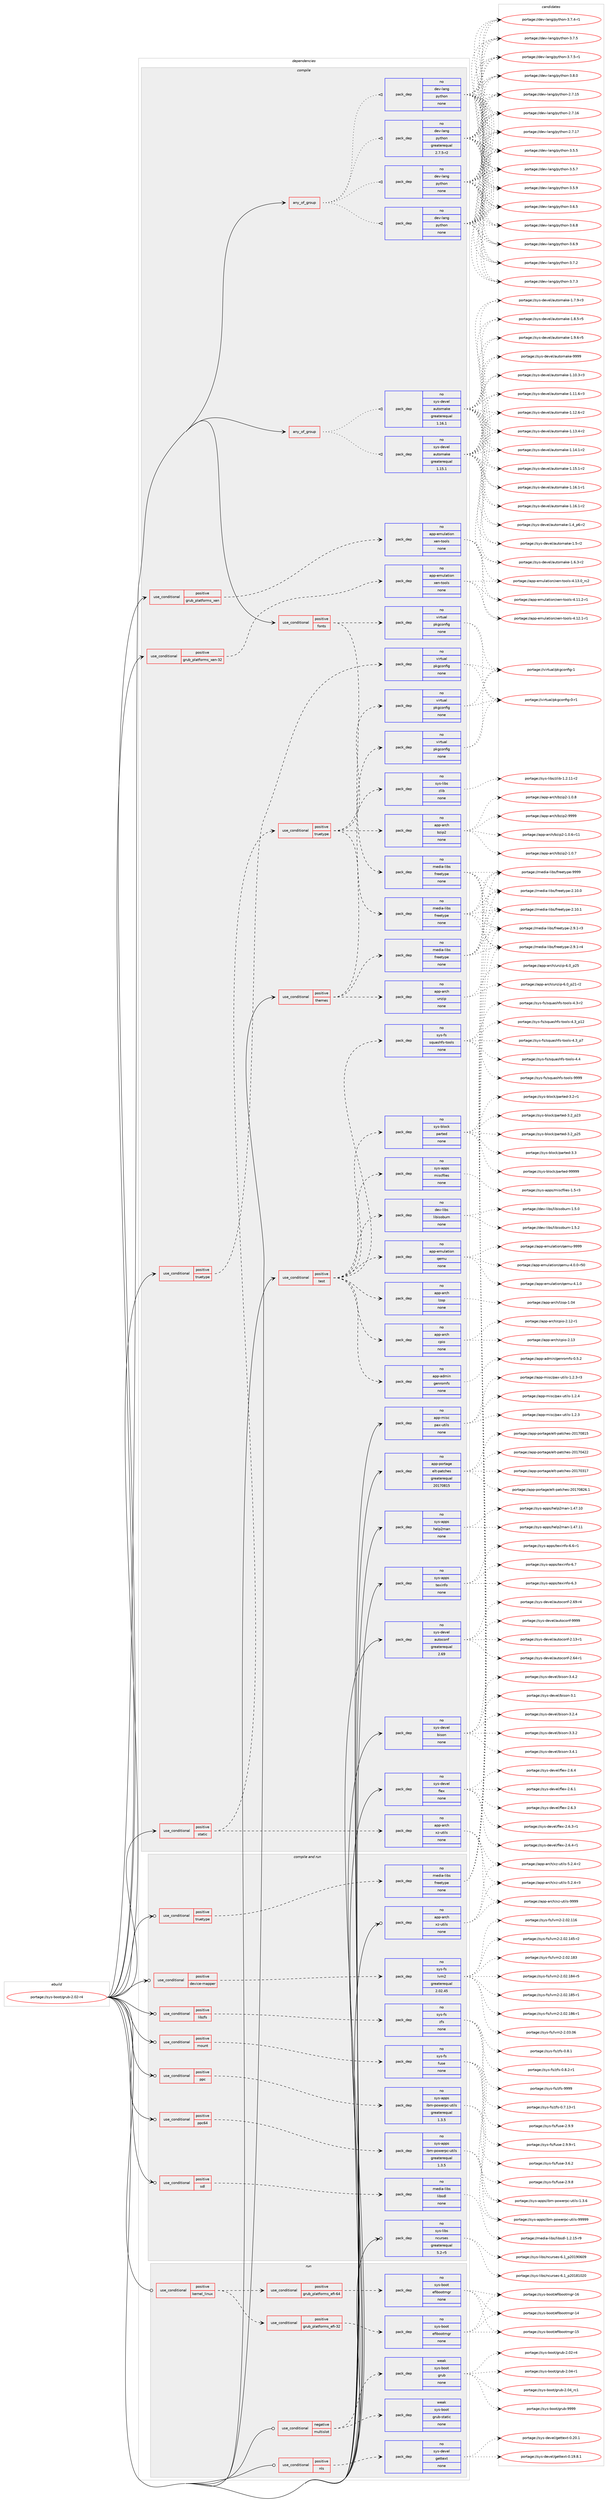 digraph prolog {

# *************
# Graph options
# *************

newrank=true;
concentrate=true;
compound=true;
graph [rankdir=LR,fontname=Helvetica,fontsize=10,ranksep=1.5];#, ranksep=2.5, nodesep=0.2];
edge  [arrowhead=vee];
node  [fontname=Helvetica,fontsize=10];

# **********
# The ebuild
# **********

subgraph cluster_leftcol {
color=gray;
rank=same;
label=<<i>ebuild</i>>;
id [label="portage://sys-boot/grub-2.02-r4", color=red, width=4, href="../sys-boot/grub-2.02-r4.svg"];
}

# ****************
# The dependencies
# ****************

subgraph cluster_midcol {
color=gray;
label=<<i>dependencies</i>>;
subgraph cluster_compile {
fillcolor="#eeeeee";
style=filled;
label=<<i>compile</i>>;
subgraph any6726 {
dependency414749 [label=<<TABLE BORDER="0" CELLBORDER="1" CELLSPACING="0" CELLPADDING="4"><TR><TD CELLPADDING="10">any_of_group</TD></TR></TABLE>>, shape=none, color=red];subgraph pack306911 {
dependency414750 [label=<<TABLE BORDER="0" CELLBORDER="1" CELLSPACING="0" CELLPADDING="4" WIDTH="220"><TR><TD ROWSPAN="6" CELLPADDING="30">pack_dep</TD></TR><TR><TD WIDTH="110">no</TD></TR><TR><TD>dev-lang</TD></TR><TR><TD>python</TD></TR><TR><TD>none</TD></TR><TR><TD></TD></TR></TABLE>>, shape=none, color=blue];
}
dependency414749:e -> dependency414750:w [weight=20,style="dotted",arrowhead="oinv"];
subgraph pack306912 {
dependency414751 [label=<<TABLE BORDER="0" CELLBORDER="1" CELLSPACING="0" CELLPADDING="4" WIDTH="220"><TR><TD ROWSPAN="6" CELLPADDING="30">pack_dep</TD></TR><TR><TD WIDTH="110">no</TD></TR><TR><TD>dev-lang</TD></TR><TR><TD>python</TD></TR><TR><TD>none</TD></TR><TR><TD></TD></TR></TABLE>>, shape=none, color=blue];
}
dependency414749:e -> dependency414751:w [weight=20,style="dotted",arrowhead="oinv"];
subgraph pack306913 {
dependency414752 [label=<<TABLE BORDER="0" CELLBORDER="1" CELLSPACING="0" CELLPADDING="4" WIDTH="220"><TR><TD ROWSPAN="6" CELLPADDING="30">pack_dep</TD></TR><TR><TD WIDTH="110">no</TD></TR><TR><TD>dev-lang</TD></TR><TR><TD>python</TD></TR><TR><TD>none</TD></TR><TR><TD></TD></TR></TABLE>>, shape=none, color=blue];
}
dependency414749:e -> dependency414752:w [weight=20,style="dotted",arrowhead="oinv"];
subgraph pack306914 {
dependency414753 [label=<<TABLE BORDER="0" CELLBORDER="1" CELLSPACING="0" CELLPADDING="4" WIDTH="220"><TR><TD ROWSPAN="6" CELLPADDING="30">pack_dep</TD></TR><TR><TD WIDTH="110">no</TD></TR><TR><TD>dev-lang</TD></TR><TR><TD>python</TD></TR><TR><TD>greaterequal</TD></TR><TR><TD>2.7.5-r2</TD></TR></TABLE>>, shape=none, color=blue];
}
dependency414749:e -> dependency414753:w [weight=20,style="dotted",arrowhead="oinv"];
}
id:e -> dependency414749:w [weight=20,style="solid",arrowhead="vee"];
subgraph any6727 {
dependency414754 [label=<<TABLE BORDER="0" CELLBORDER="1" CELLSPACING="0" CELLPADDING="4"><TR><TD CELLPADDING="10">any_of_group</TD></TR></TABLE>>, shape=none, color=red];subgraph pack306915 {
dependency414755 [label=<<TABLE BORDER="0" CELLBORDER="1" CELLSPACING="0" CELLPADDING="4" WIDTH="220"><TR><TD ROWSPAN="6" CELLPADDING="30">pack_dep</TD></TR><TR><TD WIDTH="110">no</TD></TR><TR><TD>sys-devel</TD></TR><TR><TD>automake</TD></TR><TR><TD>greaterequal</TD></TR><TR><TD>1.16.1</TD></TR></TABLE>>, shape=none, color=blue];
}
dependency414754:e -> dependency414755:w [weight=20,style="dotted",arrowhead="oinv"];
subgraph pack306916 {
dependency414756 [label=<<TABLE BORDER="0" CELLBORDER="1" CELLSPACING="0" CELLPADDING="4" WIDTH="220"><TR><TD ROWSPAN="6" CELLPADDING="30">pack_dep</TD></TR><TR><TD WIDTH="110">no</TD></TR><TR><TD>sys-devel</TD></TR><TR><TD>automake</TD></TR><TR><TD>greaterequal</TD></TR><TR><TD>1.15.1</TD></TR></TABLE>>, shape=none, color=blue];
}
dependency414754:e -> dependency414756:w [weight=20,style="dotted",arrowhead="oinv"];
}
id:e -> dependency414754:w [weight=20,style="solid",arrowhead="vee"];
subgraph cond100889 {
dependency414757 [label=<<TABLE BORDER="0" CELLBORDER="1" CELLSPACING="0" CELLPADDING="4"><TR><TD ROWSPAN="3" CELLPADDING="10">use_conditional</TD></TR><TR><TD>positive</TD></TR><TR><TD>fonts</TD></TR></TABLE>>, shape=none, color=red];
subgraph pack306917 {
dependency414758 [label=<<TABLE BORDER="0" CELLBORDER="1" CELLSPACING="0" CELLPADDING="4" WIDTH="220"><TR><TD ROWSPAN="6" CELLPADDING="30">pack_dep</TD></TR><TR><TD WIDTH="110">no</TD></TR><TR><TD>media-libs</TD></TR><TR><TD>freetype</TD></TR><TR><TD>none</TD></TR><TR><TD></TD></TR></TABLE>>, shape=none, color=blue];
}
dependency414757:e -> dependency414758:w [weight=20,style="dashed",arrowhead="vee"];
subgraph pack306918 {
dependency414759 [label=<<TABLE BORDER="0" CELLBORDER="1" CELLSPACING="0" CELLPADDING="4" WIDTH="220"><TR><TD ROWSPAN="6" CELLPADDING="30">pack_dep</TD></TR><TR><TD WIDTH="110">no</TD></TR><TR><TD>virtual</TD></TR><TR><TD>pkgconfig</TD></TR><TR><TD>none</TD></TR><TR><TD></TD></TR></TABLE>>, shape=none, color=blue];
}
dependency414757:e -> dependency414759:w [weight=20,style="dashed",arrowhead="vee"];
}
id:e -> dependency414757:w [weight=20,style="solid",arrowhead="vee"];
subgraph cond100890 {
dependency414760 [label=<<TABLE BORDER="0" CELLBORDER="1" CELLSPACING="0" CELLPADDING="4"><TR><TD ROWSPAN="3" CELLPADDING="10">use_conditional</TD></TR><TR><TD>positive</TD></TR><TR><TD>grub_platforms_xen</TD></TR></TABLE>>, shape=none, color=red];
subgraph pack306919 {
dependency414761 [label=<<TABLE BORDER="0" CELLBORDER="1" CELLSPACING="0" CELLPADDING="4" WIDTH="220"><TR><TD ROWSPAN="6" CELLPADDING="30">pack_dep</TD></TR><TR><TD WIDTH="110">no</TD></TR><TR><TD>app-emulation</TD></TR><TR><TD>xen-tools</TD></TR><TR><TD>none</TD></TR><TR><TD></TD></TR></TABLE>>, shape=none, color=blue];
}
dependency414760:e -> dependency414761:w [weight=20,style="dashed",arrowhead="vee"];
}
id:e -> dependency414760:w [weight=20,style="solid",arrowhead="vee"];
subgraph cond100891 {
dependency414762 [label=<<TABLE BORDER="0" CELLBORDER="1" CELLSPACING="0" CELLPADDING="4"><TR><TD ROWSPAN="3" CELLPADDING="10">use_conditional</TD></TR><TR><TD>positive</TD></TR><TR><TD>grub_platforms_xen-32</TD></TR></TABLE>>, shape=none, color=red];
subgraph pack306920 {
dependency414763 [label=<<TABLE BORDER="0" CELLBORDER="1" CELLSPACING="0" CELLPADDING="4" WIDTH="220"><TR><TD ROWSPAN="6" CELLPADDING="30">pack_dep</TD></TR><TR><TD WIDTH="110">no</TD></TR><TR><TD>app-emulation</TD></TR><TR><TD>xen-tools</TD></TR><TR><TD>none</TD></TR><TR><TD></TD></TR></TABLE>>, shape=none, color=blue];
}
dependency414762:e -> dependency414763:w [weight=20,style="dashed",arrowhead="vee"];
}
id:e -> dependency414762:w [weight=20,style="solid",arrowhead="vee"];
subgraph cond100892 {
dependency414764 [label=<<TABLE BORDER="0" CELLBORDER="1" CELLSPACING="0" CELLPADDING="4"><TR><TD ROWSPAN="3" CELLPADDING="10">use_conditional</TD></TR><TR><TD>positive</TD></TR><TR><TD>static</TD></TR></TABLE>>, shape=none, color=red];
subgraph pack306921 {
dependency414765 [label=<<TABLE BORDER="0" CELLBORDER="1" CELLSPACING="0" CELLPADDING="4" WIDTH="220"><TR><TD ROWSPAN="6" CELLPADDING="30">pack_dep</TD></TR><TR><TD WIDTH="110">no</TD></TR><TR><TD>app-arch</TD></TR><TR><TD>xz-utils</TD></TR><TR><TD>none</TD></TR><TR><TD></TD></TR></TABLE>>, shape=none, color=blue];
}
dependency414764:e -> dependency414765:w [weight=20,style="dashed",arrowhead="vee"];
subgraph cond100893 {
dependency414766 [label=<<TABLE BORDER="0" CELLBORDER="1" CELLSPACING="0" CELLPADDING="4"><TR><TD ROWSPAN="3" CELLPADDING="10">use_conditional</TD></TR><TR><TD>positive</TD></TR><TR><TD>truetype</TD></TR></TABLE>>, shape=none, color=red];
subgraph pack306922 {
dependency414767 [label=<<TABLE BORDER="0" CELLBORDER="1" CELLSPACING="0" CELLPADDING="4" WIDTH="220"><TR><TD ROWSPAN="6" CELLPADDING="30">pack_dep</TD></TR><TR><TD WIDTH="110">no</TD></TR><TR><TD>app-arch</TD></TR><TR><TD>bzip2</TD></TR><TR><TD>none</TD></TR><TR><TD></TD></TR></TABLE>>, shape=none, color=blue];
}
dependency414766:e -> dependency414767:w [weight=20,style="dashed",arrowhead="vee"];
subgraph pack306923 {
dependency414768 [label=<<TABLE BORDER="0" CELLBORDER="1" CELLSPACING="0" CELLPADDING="4" WIDTH="220"><TR><TD ROWSPAN="6" CELLPADDING="30">pack_dep</TD></TR><TR><TD WIDTH="110">no</TD></TR><TR><TD>media-libs</TD></TR><TR><TD>freetype</TD></TR><TR><TD>none</TD></TR><TR><TD></TD></TR></TABLE>>, shape=none, color=blue];
}
dependency414766:e -> dependency414768:w [weight=20,style="dashed",arrowhead="vee"];
subgraph pack306924 {
dependency414769 [label=<<TABLE BORDER="0" CELLBORDER="1" CELLSPACING="0" CELLPADDING="4" WIDTH="220"><TR><TD ROWSPAN="6" CELLPADDING="30">pack_dep</TD></TR><TR><TD WIDTH="110">no</TD></TR><TR><TD>sys-libs</TD></TR><TR><TD>zlib</TD></TR><TR><TD>none</TD></TR><TR><TD></TD></TR></TABLE>>, shape=none, color=blue];
}
dependency414766:e -> dependency414769:w [weight=20,style="dashed",arrowhead="vee"];
subgraph pack306925 {
dependency414770 [label=<<TABLE BORDER="0" CELLBORDER="1" CELLSPACING="0" CELLPADDING="4" WIDTH="220"><TR><TD ROWSPAN="6" CELLPADDING="30">pack_dep</TD></TR><TR><TD WIDTH="110">no</TD></TR><TR><TD>virtual</TD></TR><TR><TD>pkgconfig</TD></TR><TR><TD>none</TD></TR><TR><TD></TD></TR></TABLE>>, shape=none, color=blue];
}
dependency414766:e -> dependency414770:w [weight=20,style="dashed",arrowhead="vee"];
}
dependency414764:e -> dependency414766:w [weight=20,style="dashed",arrowhead="vee"];
}
id:e -> dependency414764:w [weight=20,style="solid",arrowhead="vee"];
subgraph cond100894 {
dependency414771 [label=<<TABLE BORDER="0" CELLBORDER="1" CELLSPACING="0" CELLPADDING="4"><TR><TD ROWSPAN="3" CELLPADDING="10">use_conditional</TD></TR><TR><TD>positive</TD></TR><TR><TD>test</TD></TR></TABLE>>, shape=none, color=red];
subgraph pack306926 {
dependency414772 [label=<<TABLE BORDER="0" CELLBORDER="1" CELLSPACING="0" CELLPADDING="4" WIDTH="220"><TR><TD ROWSPAN="6" CELLPADDING="30">pack_dep</TD></TR><TR><TD WIDTH="110">no</TD></TR><TR><TD>app-admin</TD></TR><TR><TD>genromfs</TD></TR><TR><TD>none</TD></TR><TR><TD></TD></TR></TABLE>>, shape=none, color=blue];
}
dependency414771:e -> dependency414772:w [weight=20,style="dashed",arrowhead="vee"];
subgraph pack306927 {
dependency414773 [label=<<TABLE BORDER="0" CELLBORDER="1" CELLSPACING="0" CELLPADDING="4" WIDTH="220"><TR><TD ROWSPAN="6" CELLPADDING="30">pack_dep</TD></TR><TR><TD WIDTH="110">no</TD></TR><TR><TD>app-arch</TD></TR><TR><TD>cpio</TD></TR><TR><TD>none</TD></TR><TR><TD></TD></TR></TABLE>>, shape=none, color=blue];
}
dependency414771:e -> dependency414773:w [weight=20,style="dashed",arrowhead="vee"];
subgraph pack306928 {
dependency414774 [label=<<TABLE BORDER="0" CELLBORDER="1" CELLSPACING="0" CELLPADDING="4" WIDTH="220"><TR><TD ROWSPAN="6" CELLPADDING="30">pack_dep</TD></TR><TR><TD WIDTH="110">no</TD></TR><TR><TD>app-arch</TD></TR><TR><TD>lzop</TD></TR><TR><TD>none</TD></TR><TR><TD></TD></TR></TABLE>>, shape=none, color=blue];
}
dependency414771:e -> dependency414774:w [weight=20,style="dashed",arrowhead="vee"];
subgraph pack306929 {
dependency414775 [label=<<TABLE BORDER="0" CELLBORDER="1" CELLSPACING="0" CELLPADDING="4" WIDTH="220"><TR><TD ROWSPAN="6" CELLPADDING="30">pack_dep</TD></TR><TR><TD WIDTH="110">no</TD></TR><TR><TD>app-emulation</TD></TR><TR><TD>qemu</TD></TR><TR><TD>none</TD></TR><TR><TD></TD></TR></TABLE>>, shape=none, color=blue];
}
dependency414771:e -> dependency414775:w [weight=20,style="dashed",arrowhead="vee"];
subgraph pack306930 {
dependency414776 [label=<<TABLE BORDER="0" CELLBORDER="1" CELLSPACING="0" CELLPADDING="4" WIDTH="220"><TR><TD ROWSPAN="6" CELLPADDING="30">pack_dep</TD></TR><TR><TD WIDTH="110">no</TD></TR><TR><TD>dev-libs</TD></TR><TR><TD>libisoburn</TD></TR><TR><TD>none</TD></TR><TR><TD></TD></TR></TABLE>>, shape=none, color=blue];
}
dependency414771:e -> dependency414776:w [weight=20,style="dashed",arrowhead="vee"];
subgraph pack306931 {
dependency414777 [label=<<TABLE BORDER="0" CELLBORDER="1" CELLSPACING="0" CELLPADDING="4" WIDTH="220"><TR><TD ROWSPAN="6" CELLPADDING="30">pack_dep</TD></TR><TR><TD WIDTH="110">no</TD></TR><TR><TD>sys-apps</TD></TR><TR><TD>miscfiles</TD></TR><TR><TD>none</TD></TR><TR><TD></TD></TR></TABLE>>, shape=none, color=blue];
}
dependency414771:e -> dependency414777:w [weight=20,style="dashed",arrowhead="vee"];
subgraph pack306932 {
dependency414778 [label=<<TABLE BORDER="0" CELLBORDER="1" CELLSPACING="0" CELLPADDING="4" WIDTH="220"><TR><TD ROWSPAN="6" CELLPADDING="30">pack_dep</TD></TR><TR><TD WIDTH="110">no</TD></TR><TR><TD>sys-block</TD></TR><TR><TD>parted</TD></TR><TR><TD>none</TD></TR><TR><TD></TD></TR></TABLE>>, shape=none, color=blue];
}
dependency414771:e -> dependency414778:w [weight=20,style="dashed",arrowhead="vee"];
subgraph pack306933 {
dependency414779 [label=<<TABLE BORDER="0" CELLBORDER="1" CELLSPACING="0" CELLPADDING="4" WIDTH="220"><TR><TD ROWSPAN="6" CELLPADDING="30">pack_dep</TD></TR><TR><TD WIDTH="110">no</TD></TR><TR><TD>sys-fs</TD></TR><TR><TD>squashfs-tools</TD></TR><TR><TD>none</TD></TR><TR><TD></TD></TR></TABLE>>, shape=none, color=blue];
}
dependency414771:e -> dependency414779:w [weight=20,style="dashed",arrowhead="vee"];
}
id:e -> dependency414771:w [weight=20,style="solid",arrowhead="vee"];
subgraph cond100895 {
dependency414780 [label=<<TABLE BORDER="0" CELLBORDER="1" CELLSPACING="0" CELLPADDING="4"><TR><TD ROWSPAN="3" CELLPADDING="10">use_conditional</TD></TR><TR><TD>positive</TD></TR><TR><TD>themes</TD></TR></TABLE>>, shape=none, color=red];
subgraph pack306934 {
dependency414781 [label=<<TABLE BORDER="0" CELLBORDER="1" CELLSPACING="0" CELLPADDING="4" WIDTH="220"><TR><TD ROWSPAN="6" CELLPADDING="30">pack_dep</TD></TR><TR><TD WIDTH="110">no</TD></TR><TR><TD>app-arch</TD></TR><TR><TD>unzip</TD></TR><TR><TD>none</TD></TR><TR><TD></TD></TR></TABLE>>, shape=none, color=blue];
}
dependency414780:e -> dependency414781:w [weight=20,style="dashed",arrowhead="vee"];
subgraph pack306935 {
dependency414782 [label=<<TABLE BORDER="0" CELLBORDER="1" CELLSPACING="0" CELLPADDING="4" WIDTH="220"><TR><TD ROWSPAN="6" CELLPADDING="30">pack_dep</TD></TR><TR><TD WIDTH="110">no</TD></TR><TR><TD>media-libs</TD></TR><TR><TD>freetype</TD></TR><TR><TD>none</TD></TR><TR><TD></TD></TR></TABLE>>, shape=none, color=blue];
}
dependency414780:e -> dependency414782:w [weight=20,style="dashed",arrowhead="vee"];
subgraph pack306936 {
dependency414783 [label=<<TABLE BORDER="0" CELLBORDER="1" CELLSPACING="0" CELLPADDING="4" WIDTH="220"><TR><TD ROWSPAN="6" CELLPADDING="30">pack_dep</TD></TR><TR><TD WIDTH="110">no</TD></TR><TR><TD>virtual</TD></TR><TR><TD>pkgconfig</TD></TR><TR><TD>none</TD></TR><TR><TD></TD></TR></TABLE>>, shape=none, color=blue];
}
dependency414780:e -> dependency414783:w [weight=20,style="dashed",arrowhead="vee"];
}
id:e -> dependency414780:w [weight=20,style="solid",arrowhead="vee"];
subgraph cond100896 {
dependency414784 [label=<<TABLE BORDER="0" CELLBORDER="1" CELLSPACING="0" CELLPADDING="4"><TR><TD ROWSPAN="3" CELLPADDING="10">use_conditional</TD></TR><TR><TD>positive</TD></TR><TR><TD>truetype</TD></TR></TABLE>>, shape=none, color=red];
subgraph pack306937 {
dependency414785 [label=<<TABLE BORDER="0" CELLBORDER="1" CELLSPACING="0" CELLPADDING="4" WIDTH="220"><TR><TD ROWSPAN="6" CELLPADDING="30">pack_dep</TD></TR><TR><TD WIDTH="110">no</TD></TR><TR><TD>virtual</TD></TR><TR><TD>pkgconfig</TD></TR><TR><TD>none</TD></TR><TR><TD></TD></TR></TABLE>>, shape=none, color=blue];
}
dependency414784:e -> dependency414785:w [weight=20,style="dashed",arrowhead="vee"];
}
id:e -> dependency414784:w [weight=20,style="solid",arrowhead="vee"];
subgraph pack306938 {
dependency414786 [label=<<TABLE BORDER="0" CELLBORDER="1" CELLSPACING="0" CELLPADDING="4" WIDTH="220"><TR><TD ROWSPAN="6" CELLPADDING="30">pack_dep</TD></TR><TR><TD WIDTH="110">no</TD></TR><TR><TD>app-misc</TD></TR><TR><TD>pax-utils</TD></TR><TR><TD>none</TD></TR><TR><TD></TD></TR></TABLE>>, shape=none, color=blue];
}
id:e -> dependency414786:w [weight=20,style="solid",arrowhead="vee"];
subgraph pack306939 {
dependency414787 [label=<<TABLE BORDER="0" CELLBORDER="1" CELLSPACING="0" CELLPADDING="4" WIDTH="220"><TR><TD ROWSPAN="6" CELLPADDING="30">pack_dep</TD></TR><TR><TD WIDTH="110">no</TD></TR><TR><TD>app-portage</TD></TR><TR><TD>elt-patches</TD></TR><TR><TD>greaterequal</TD></TR><TR><TD>20170815</TD></TR></TABLE>>, shape=none, color=blue];
}
id:e -> dependency414787:w [weight=20,style="solid",arrowhead="vee"];
subgraph pack306940 {
dependency414788 [label=<<TABLE BORDER="0" CELLBORDER="1" CELLSPACING="0" CELLPADDING="4" WIDTH="220"><TR><TD ROWSPAN="6" CELLPADDING="30">pack_dep</TD></TR><TR><TD WIDTH="110">no</TD></TR><TR><TD>sys-apps</TD></TR><TR><TD>help2man</TD></TR><TR><TD>none</TD></TR><TR><TD></TD></TR></TABLE>>, shape=none, color=blue];
}
id:e -> dependency414788:w [weight=20,style="solid",arrowhead="vee"];
subgraph pack306941 {
dependency414789 [label=<<TABLE BORDER="0" CELLBORDER="1" CELLSPACING="0" CELLPADDING="4" WIDTH="220"><TR><TD ROWSPAN="6" CELLPADDING="30">pack_dep</TD></TR><TR><TD WIDTH="110">no</TD></TR><TR><TD>sys-apps</TD></TR><TR><TD>texinfo</TD></TR><TR><TD>none</TD></TR><TR><TD></TD></TR></TABLE>>, shape=none, color=blue];
}
id:e -> dependency414789:w [weight=20,style="solid",arrowhead="vee"];
subgraph pack306942 {
dependency414790 [label=<<TABLE BORDER="0" CELLBORDER="1" CELLSPACING="0" CELLPADDING="4" WIDTH="220"><TR><TD ROWSPAN="6" CELLPADDING="30">pack_dep</TD></TR><TR><TD WIDTH="110">no</TD></TR><TR><TD>sys-devel</TD></TR><TR><TD>autoconf</TD></TR><TR><TD>greaterequal</TD></TR><TR><TD>2.69</TD></TR></TABLE>>, shape=none, color=blue];
}
id:e -> dependency414790:w [weight=20,style="solid",arrowhead="vee"];
subgraph pack306943 {
dependency414791 [label=<<TABLE BORDER="0" CELLBORDER="1" CELLSPACING="0" CELLPADDING="4" WIDTH="220"><TR><TD ROWSPAN="6" CELLPADDING="30">pack_dep</TD></TR><TR><TD WIDTH="110">no</TD></TR><TR><TD>sys-devel</TD></TR><TR><TD>bison</TD></TR><TR><TD>none</TD></TR><TR><TD></TD></TR></TABLE>>, shape=none, color=blue];
}
id:e -> dependency414791:w [weight=20,style="solid",arrowhead="vee"];
subgraph pack306944 {
dependency414792 [label=<<TABLE BORDER="0" CELLBORDER="1" CELLSPACING="0" CELLPADDING="4" WIDTH="220"><TR><TD ROWSPAN="6" CELLPADDING="30">pack_dep</TD></TR><TR><TD WIDTH="110">no</TD></TR><TR><TD>sys-devel</TD></TR><TR><TD>flex</TD></TR><TR><TD>none</TD></TR><TR><TD></TD></TR></TABLE>>, shape=none, color=blue];
}
id:e -> dependency414792:w [weight=20,style="solid",arrowhead="vee"];
}
subgraph cluster_compileandrun {
fillcolor="#eeeeee";
style=filled;
label=<<i>compile and run</i>>;
subgraph cond100897 {
dependency414793 [label=<<TABLE BORDER="0" CELLBORDER="1" CELLSPACING="0" CELLPADDING="4"><TR><TD ROWSPAN="3" CELLPADDING="10">use_conditional</TD></TR><TR><TD>positive</TD></TR><TR><TD>device-mapper</TD></TR></TABLE>>, shape=none, color=red];
subgraph pack306945 {
dependency414794 [label=<<TABLE BORDER="0" CELLBORDER="1" CELLSPACING="0" CELLPADDING="4" WIDTH="220"><TR><TD ROWSPAN="6" CELLPADDING="30">pack_dep</TD></TR><TR><TD WIDTH="110">no</TD></TR><TR><TD>sys-fs</TD></TR><TR><TD>lvm2</TD></TR><TR><TD>greaterequal</TD></TR><TR><TD>2.02.45</TD></TR></TABLE>>, shape=none, color=blue];
}
dependency414793:e -> dependency414794:w [weight=20,style="dashed",arrowhead="vee"];
}
id:e -> dependency414793:w [weight=20,style="solid",arrowhead="odotvee"];
subgraph cond100898 {
dependency414795 [label=<<TABLE BORDER="0" CELLBORDER="1" CELLSPACING="0" CELLPADDING="4"><TR><TD ROWSPAN="3" CELLPADDING="10">use_conditional</TD></TR><TR><TD>positive</TD></TR><TR><TD>libzfs</TD></TR></TABLE>>, shape=none, color=red];
subgraph pack306946 {
dependency414796 [label=<<TABLE BORDER="0" CELLBORDER="1" CELLSPACING="0" CELLPADDING="4" WIDTH="220"><TR><TD ROWSPAN="6" CELLPADDING="30">pack_dep</TD></TR><TR><TD WIDTH="110">no</TD></TR><TR><TD>sys-fs</TD></TR><TR><TD>zfs</TD></TR><TR><TD>none</TD></TR><TR><TD></TD></TR></TABLE>>, shape=none, color=blue];
}
dependency414795:e -> dependency414796:w [weight=20,style="dashed",arrowhead="vee"];
}
id:e -> dependency414795:w [weight=20,style="solid",arrowhead="odotvee"];
subgraph cond100899 {
dependency414797 [label=<<TABLE BORDER="0" CELLBORDER="1" CELLSPACING="0" CELLPADDING="4"><TR><TD ROWSPAN="3" CELLPADDING="10">use_conditional</TD></TR><TR><TD>positive</TD></TR><TR><TD>mount</TD></TR></TABLE>>, shape=none, color=red];
subgraph pack306947 {
dependency414798 [label=<<TABLE BORDER="0" CELLBORDER="1" CELLSPACING="0" CELLPADDING="4" WIDTH="220"><TR><TD ROWSPAN="6" CELLPADDING="30">pack_dep</TD></TR><TR><TD WIDTH="110">no</TD></TR><TR><TD>sys-fs</TD></TR><TR><TD>fuse</TD></TR><TR><TD>none</TD></TR><TR><TD></TD></TR></TABLE>>, shape=none, color=blue];
}
dependency414797:e -> dependency414798:w [weight=20,style="dashed",arrowhead="vee"];
}
id:e -> dependency414797:w [weight=20,style="solid",arrowhead="odotvee"];
subgraph cond100900 {
dependency414799 [label=<<TABLE BORDER="0" CELLBORDER="1" CELLSPACING="0" CELLPADDING="4"><TR><TD ROWSPAN="3" CELLPADDING="10">use_conditional</TD></TR><TR><TD>positive</TD></TR><TR><TD>ppc</TD></TR></TABLE>>, shape=none, color=red];
subgraph pack306948 {
dependency414800 [label=<<TABLE BORDER="0" CELLBORDER="1" CELLSPACING="0" CELLPADDING="4" WIDTH="220"><TR><TD ROWSPAN="6" CELLPADDING="30">pack_dep</TD></TR><TR><TD WIDTH="110">no</TD></TR><TR><TD>sys-apps</TD></TR><TR><TD>ibm-powerpc-utils</TD></TR><TR><TD>greaterequal</TD></TR><TR><TD>1.3.5</TD></TR></TABLE>>, shape=none, color=blue];
}
dependency414799:e -> dependency414800:w [weight=20,style="dashed",arrowhead="vee"];
}
id:e -> dependency414799:w [weight=20,style="solid",arrowhead="odotvee"];
subgraph cond100901 {
dependency414801 [label=<<TABLE BORDER="0" CELLBORDER="1" CELLSPACING="0" CELLPADDING="4"><TR><TD ROWSPAN="3" CELLPADDING="10">use_conditional</TD></TR><TR><TD>positive</TD></TR><TR><TD>ppc64</TD></TR></TABLE>>, shape=none, color=red];
subgraph pack306949 {
dependency414802 [label=<<TABLE BORDER="0" CELLBORDER="1" CELLSPACING="0" CELLPADDING="4" WIDTH="220"><TR><TD ROWSPAN="6" CELLPADDING="30">pack_dep</TD></TR><TR><TD WIDTH="110">no</TD></TR><TR><TD>sys-apps</TD></TR><TR><TD>ibm-powerpc-utils</TD></TR><TR><TD>greaterequal</TD></TR><TR><TD>1.3.5</TD></TR></TABLE>>, shape=none, color=blue];
}
dependency414801:e -> dependency414802:w [weight=20,style="dashed",arrowhead="vee"];
}
id:e -> dependency414801:w [weight=20,style="solid",arrowhead="odotvee"];
subgraph cond100902 {
dependency414803 [label=<<TABLE BORDER="0" CELLBORDER="1" CELLSPACING="0" CELLPADDING="4"><TR><TD ROWSPAN="3" CELLPADDING="10">use_conditional</TD></TR><TR><TD>positive</TD></TR><TR><TD>sdl</TD></TR></TABLE>>, shape=none, color=red];
subgraph pack306950 {
dependency414804 [label=<<TABLE BORDER="0" CELLBORDER="1" CELLSPACING="0" CELLPADDING="4" WIDTH="220"><TR><TD ROWSPAN="6" CELLPADDING="30">pack_dep</TD></TR><TR><TD WIDTH="110">no</TD></TR><TR><TD>media-libs</TD></TR><TR><TD>libsdl</TD></TR><TR><TD>none</TD></TR><TR><TD></TD></TR></TABLE>>, shape=none, color=blue];
}
dependency414803:e -> dependency414804:w [weight=20,style="dashed",arrowhead="vee"];
}
id:e -> dependency414803:w [weight=20,style="solid",arrowhead="odotvee"];
subgraph cond100903 {
dependency414805 [label=<<TABLE BORDER="0" CELLBORDER="1" CELLSPACING="0" CELLPADDING="4"><TR><TD ROWSPAN="3" CELLPADDING="10">use_conditional</TD></TR><TR><TD>positive</TD></TR><TR><TD>truetype</TD></TR></TABLE>>, shape=none, color=red];
subgraph pack306951 {
dependency414806 [label=<<TABLE BORDER="0" CELLBORDER="1" CELLSPACING="0" CELLPADDING="4" WIDTH="220"><TR><TD ROWSPAN="6" CELLPADDING="30">pack_dep</TD></TR><TR><TD WIDTH="110">no</TD></TR><TR><TD>media-libs</TD></TR><TR><TD>freetype</TD></TR><TR><TD>none</TD></TR><TR><TD></TD></TR></TABLE>>, shape=none, color=blue];
}
dependency414805:e -> dependency414806:w [weight=20,style="dashed",arrowhead="vee"];
}
id:e -> dependency414805:w [weight=20,style="solid",arrowhead="odotvee"];
subgraph pack306952 {
dependency414807 [label=<<TABLE BORDER="0" CELLBORDER="1" CELLSPACING="0" CELLPADDING="4" WIDTH="220"><TR><TD ROWSPAN="6" CELLPADDING="30">pack_dep</TD></TR><TR><TD WIDTH="110">no</TD></TR><TR><TD>app-arch</TD></TR><TR><TD>xz-utils</TD></TR><TR><TD>none</TD></TR><TR><TD></TD></TR></TABLE>>, shape=none, color=blue];
}
id:e -> dependency414807:w [weight=20,style="solid",arrowhead="odotvee"];
subgraph pack306953 {
dependency414808 [label=<<TABLE BORDER="0" CELLBORDER="1" CELLSPACING="0" CELLPADDING="4" WIDTH="220"><TR><TD ROWSPAN="6" CELLPADDING="30">pack_dep</TD></TR><TR><TD WIDTH="110">no</TD></TR><TR><TD>sys-libs</TD></TR><TR><TD>ncurses</TD></TR><TR><TD>greaterequal</TD></TR><TR><TD>5.2-r5</TD></TR></TABLE>>, shape=none, color=blue];
}
id:e -> dependency414808:w [weight=20,style="solid",arrowhead="odotvee"];
}
subgraph cluster_run {
fillcolor="#eeeeee";
style=filled;
label=<<i>run</i>>;
subgraph cond100904 {
dependency414809 [label=<<TABLE BORDER="0" CELLBORDER="1" CELLSPACING="0" CELLPADDING="4"><TR><TD ROWSPAN="3" CELLPADDING="10">use_conditional</TD></TR><TR><TD>negative</TD></TR><TR><TD>multislot</TD></TR></TABLE>>, shape=none, color=red];
subgraph pack306954 {
dependency414810 [label=<<TABLE BORDER="0" CELLBORDER="1" CELLSPACING="0" CELLPADDING="4" WIDTH="220"><TR><TD ROWSPAN="6" CELLPADDING="30">pack_dep</TD></TR><TR><TD WIDTH="110">weak</TD></TR><TR><TD>sys-boot</TD></TR><TR><TD>grub</TD></TR><TR><TD>none</TD></TR><TR><TD></TD></TR></TABLE>>, shape=none, color=blue];
}
dependency414809:e -> dependency414810:w [weight=20,style="dashed",arrowhead="vee"];
subgraph pack306955 {
dependency414811 [label=<<TABLE BORDER="0" CELLBORDER="1" CELLSPACING="0" CELLPADDING="4" WIDTH="220"><TR><TD ROWSPAN="6" CELLPADDING="30">pack_dep</TD></TR><TR><TD WIDTH="110">weak</TD></TR><TR><TD>sys-boot</TD></TR><TR><TD>grub-static</TD></TR><TR><TD>none</TD></TR><TR><TD></TD></TR></TABLE>>, shape=none, color=blue];
}
dependency414809:e -> dependency414811:w [weight=20,style="dashed",arrowhead="vee"];
}
id:e -> dependency414809:w [weight=20,style="solid",arrowhead="odot"];
subgraph cond100905 {
dependency414812 [label=<<TABLE BORDER="0" CELLBORDER="1" CELLSPACING="0" CELLPADDING="4"><TR><TD ROWSPAN="3" CELLPADDING="10">use_conditional</TD></TR><TR><TD>positive</TD></TR><TR><TD>kernel_linux</TD></TR></TABLE>>, shape=none, color=red];
subgraph cond100906 {
dependency414813 [label=<<TABLE BORDER="0" CELLBORDER="1" CELLSPACING="0" CELLPADDING="4"><TR><TD ROWSPAN="3" CELLPADDING="10">use_conditional</TD></TR><TR><TD>positive</TD></TR><TR><TD>grub_platforms_efi-32</TD></TR></TABLE>>, shape=none, color=red];
subgraph pack306956 {
dependency414814 [label=<<TABLE BORDER="0" CELLBORDER="1" CELLSPACING="0" CELLPADDING="4" WIDTH="220"><TR><TD ROWSPAN="6" CELLPADDING="30">pack_dep</TD></TR><TR><TD WIDTH="110">no</TD></TR><TR><TD>sys-boot</TD></TR><TR><TD>efibootmgr</TD></TR><TR><TD>none</TD></TR><TR><TD></TD></TR></TABLE>>, shape=none, color=blue];
}
dependency414813:e -> dependency414814:w [weight=20,style="dashed",arrowhead="vee"];
}
dependency414812:e -> dependency414813:w [weight=20,style="dashed",arrowhead="vee"];
subgraph cond100907 {
dependency414815 [label=<<TABLE BORDER="0" CELLBORDER="1" CELLSPACING="0" CELLPADDING="4"><TR><TD ROWSPAN="3" CELLPADDING="10">use_conditional</TD></TR><TR><TD>positive</TD></TR><TR><TD>grub_platforms_efi-64</TD></TR></TABLE>>, shape=none, color=red];
subgraph pack306957 {
dependency414816 [label=<<TABLE BORDER="0" CELLBORDER="1" CELLSPACING="0" CELLPADDING="4" WIDTH="220"><TR><TD ROWSPAN="6" CELLPADDING="30">pack_dep</TD></TR><TR><TD WIDTH="110">no</TD></TR><TR><TD>sys-boot</TD></TR><TR><TD>efibootmgr</TD></TR><TR><TD>none</TD></TR><TR><TD></TD></TR></TABLE>>, shape=none, color=blue];
}
dependency414815:e -> dependency414816:w [weight=20,style="dashed",arrowhead="vee"];
}
dependency414812:e -> dependency414815:w [weight=20,style="dashed",arrowhead="vee"];
}
id:e -> dependency414812:w [weight=20,style="solid",arrowhead="odot"];
subgraph cond100908 {
dependency414817 [label=<<TABLE BORDER="0" CELLBORDER="1" CELLSPACING="0" CELLPADDING="4"><TR><TD ROWSPAN="3" CELLPADDING="10">use_conditional</TD></TR><TR><TD>positive</TD></TR><TR><TD>nls</TD></TR></TABLE>>, shape=none, color=red];
subgraph pack306958 {
dependency414818 [label=<<TABLE BORDER="0" CELLBORDER="1" CELLSPACING="0" CELLPADDING="4" WIDTH="220"><TR><TD ROWSPAN="6" CELLPADDING="30">pack_dep</TD></TR><TR><TD WIDTH="110">no</TD></TR><TR><TD>sys-devel</TD></TR><TR><TD>gettext</TD></TR><TR><TD>none</TD></TR><TR><TD></TD></TR></TABLE>>, shape=none, color=blue];
}
dependency414817:e -> dependency414818:w [weight=20,style="dashed",arrowhead="vee"];
}
id:e -> dependency414817:w [weight=20,style="solid",arrowhead="odot"];
}
}

# **************
# The candidates
# **************

subgraph cluster_choices {
rank=same;
color=gray;
label=<<i>candidates</i>>;

subgraph choice306911 {
color=black;
nodesep=1;
choiceportage10010111845108971101034711212111610411111045504655464953 [label="portage://dev-lang/python-2.7.15", color=red, width=4,href="../dev-lang/python-2.7.15.svg"];
choiceportage10010111845108971101034711212111610411111045504655464954 [label="portage://dev-lang/python-2.7.16", color=red, width=4,href="../dev-lang/python-2.7.16.svg"];
choiceportage10010111845108971101034711212111610411111045504655464955 [label="portage://dev-lang/python-2.7.17", color=red, width=4,href="../dev-lang/python-2.7.17.svg"];
choiceportage100101118451089711010347112121116104111110455146534653 [label="portage://dev-lang/python-3.5.5", color=red, width=4,href="../dev-lang/python-3.5.5.svg"];
choiceportage100101118451089711010347112121116104111110455146534655 [label="portage://dev-lang/python-3.5.7", color=red, width=4,href="../dev-lang/python-3.5.7.svg"];
choiceportage100101118451089711010347112121116104111110455146534657 [label="portage://dev-lang/python-3.5.9", color=red, width=4,href="../dev-lang/python-3.5.9.svg"];
choiceportage100101118451089711010347112121116104111110455146544653 [label="portage://dev-lang/python-3.6.5", color=red, width=4,href="../dev-lang/python-3.6.5.svg"];
choiceportage100101118451089711010347112121116104111110455146544656 [label="portage://dev-lang/python-3.6.8", color=red, width=4,href="../dev-lang/python-3.6.8.svg"];
choiceportage100101118451089711010347112121116104111110455146544657 [label="portage://dev-lang/python-3.6.9", color=red, width=4,href="../dev-lang/python-3.6.9.svg"];
choiceportage100101118451089711010347112121116104111110455146554650 [label="portage://dev-lang/python-3.7.2", color=red, width=4,href="../dev-lang/python-3.7.2.svg"];
choiceportage100101118451089711010347112121116104111110455146554651 [label="portage://dev-lang/python-3.7.3", color=red, width=4,href="../dev-lang/python-3.7.3.svg"];
choiceportage1001011184510897110103471121211161041111104551465546524511449 [label="portage://dev-lang/python-3.7.4-r1", color=red, width=4,href="../dev-lang/python-3.7.4-r1.svg"];
choiceportage100101118451089711010347112121116104111110455146554653 [label="portage://dev-lang/python-3.7.5", color=red, width=4,href="../dev-lang/python-3.7.5.svg"];
choiceportage1001011184510897110103471121211161041111104551465546534511449 [label="portage://dev-lang/python-3.7.5-r1", color=red, width=4,href="../dev-lang/python-3.7.5-r1.svg"];
choiceportage100101118451089711010347112121116104111110455146564648 [label="portage://dev-lang/python-3.8.0", color=red, width=4,href="../dev-lang/python-3.8.0.svg"];
dependency414750:e -> choiceportage10010111845108971101034711212111610411111045504655464953:w [style=dotted,weight="100"];
dependency414750:e -> choiceportage10010111845108971101034711212111610411111045504655464954:w [style=dotted,weight="100"];
dependency414750:e -> choiceportage10010111845108971101034711212111610411111045504655464955:w [style=dotted,weight="100"];
dependency414750:e -> choiceportage100101118451089711010347112121116104111110455146534653:w [style=dotted,weight="100"];
dependency414750:e -> choiceportage100101118451089711010347112121116104111110455146534655:w [style=dotted,weight="100"];
dependency414750:e -> choiceportage100101118451089711010347112121116104111110455146534657:w [style=dotted,weight="100"];
dependency414750:e -> choiceportage100101118451089711010347112121116104111110455146544653:w [style=dotted,weight="100"];
dependency414750:e -> choiceportage100101118451089711010347112121116104111110455146544656:w [style=dotted,weight="100"];
dependency414750:e -> choiceportage100101118451089711010347112121116104111110455146544657:w [style=dotted,weight="100"];
dependency414750:e -> choiceportage100101118451089711010347112121116104111110455146554650:w [style=dotted,weight="100"];
dependency414750:e -> choiceportage100101118451089711010347112121116104111110455146554651:w [style=dotted,weight="100"];
dependency414750:e -> choiceportage1001011184510897110103471121211161041111104551465546524511449:w [style=dotted,weight="100"];
dependency414750:e -> choiceportage100101118451089711010347112121116104111110455146554653:w [style=dotted,weight="100"];
dependency414750:e -> choiceportage1001011184510897110103471121211161041111104551465546534511449:w [style=dotted,weight="100"];
dependency414750:e -> choiceportage100101118451089711010347112121116104111110455146564648:w [style=dotted,weight="100"];
}
subgraph choice306912 {
color=black;
nodesep=1;
choiceportage10010111845108971101034711212111610411111045504655464953 [label="portage://dev-lang/python-2.7.15", color=red, width=4,href="../dev-lang/python-2.7.15.svg"];
choiceportage10010111845108971101034711212111610411111045504655464954 [label="portage://dev-lang/python-2.7.16", color=red, width=4,href="../dev-lang/python-2.7.16.svg"];
choiceportage10010111845108971101034711212111610411111045504655464955 [label="portage://dev-lang/python-2.7.17", color=red, width=4,href="../dev-lang/python-2.7.17.svg"];
choiceportage100101118451089711010347112121116104111110455146534653 [label="portage://dev-lang/python-3.5.5", color=red, width=4,href="../dev-lang/python-3.5.5.svg"];
choiceportage100101118451089711010347112121116104111110455146534655 [label="portage://dev-lang/python-3.5.7", color=red, width=4,href="../dev-lang/python-3.5.7.svg"];
choiceportage100101118451089711010347112121116104111110455146534657 [label="portage://dev-lang/python-3.5.9", color=red, width=4,href="../dev-lang/python-3.5.9.svg"];
choiceportage100101118451089711010347112121116104111110455146544653 [label="portage://dev-lang/python-3.6.5", color=red, width=4,href="../dev-lang/python-3.6.5.svg"];
choiceportage100101118451089711010347112121116104111110455146544656 [label="portage://dev-lang/python-3.6.8", color=red, width=4,href="../dev-lang/python-3.6.8.svg"];
choiceportage100101118451089711010347112121116104111110455146544657 [label="portage://dev-lang/python-3.6.9", color=red, width=4,href="../dev-lang/python-3.6.9.svg"];
choiceportage100101118451089711010347112121116104111110455146554650 [label="portage://dev-lang/python-3.7.2", color=red, width=4,href="../dev-lang/python-3.7.2.svg"];
choiceportage100101118451089711010347112121116104111110455146554651 [label="portage://dev-lang/python-3.7.3", color=red, width=4,href="../dev-lang/python-3.7.3.svg"];
choiceportage1001011184510897110103471121211161041111104551465546524511449 [label="portage://dev-lang/python-3.7.4-r1", color=red, width=4,href="../dev-lang/python-3.7.4-r1.svg"];
choiceportage100101118451089711010347112121116104111110455146554653 [label="portage://dev-lang/python-3.7.5", color=red, width=4,href="../dev-lang/python-3.7.5.svg"];
choiceportage1001011184510897110103471121211161041111104551465546534511449 [label="portage://dev-lang/python-3.7.5-r1", color=red, width=4,href="../dev-lang/python-3.7.5-r1.svg"];
choiceportage100101118451089711010347112121116104111110455146564648 [label="portage://dev-lang/python-3.8.0", color=red, width=4,href="../dev-lang/python-3.8.0.svg"];
dependency414751:e -> choiceportage10010111845108971101034711212111610411111045504655464953:w [style=dotted,weight="100"];
dependency414751:e -> choiceportage10010111845108971101034711212111610411111045504655464954:w [style=dotted,weight="100"];
dependency414751:e -> choiceportage10010111845108971101034711212111610411111045504655464955:w [style=dotted,weight="100"];
dependency414751:e -> choiceportage100101118451089711010347112121116104111110455146534653:w [style=dotted,weight="100"];
dependency414751:e -> choiceportage100101118451089711010347112121116104111110455146534655:w [style=dotted,weight="100"];
dependency414751:e -> choiceportage100101118451089711010347112121116104111110455146534657:w [style=dotted,weight="100"];
dependency414751:e -> choiceportage100101118451089711010347112121116104111110455146544653:w [style=dotted,weight="100"];
dependency414751:e -> choiceportage100101118451089711010347112121116104111110455146544656:w [style=dotted,weight="100"];
dependency414751:e -> choiceportage100101118451089711010347112121116104111110455146544657:w [style=dotted,weight="100"];
dependency414751:e -> choiceportage100101118451089711010347112121116104111110455146554650:w [style=dotted,weight="100"];
dependency414751:e -> choiceportage100101118451089711010347112121116104111110455146554651:w [style=dotted,weight="100"];
dependency414751:e -> choiceportage1001011184510897110103471121211161041111104551465546524511449:w [style=dotted,weight="100"];
dependency414751:e -> choiceportage100101118451089711010347112121116104111110455146554653:w [style=dotted,weight="100"];
dependency414751:e -> choiceportage1001011184510897110103471121211161041111104551465546534511449:w [style=dotted,weight="100"];
dependency414751:e -> choiceportage100101118451089711010347112121116104111110455146564648:w [style=dotted,weight="100"];
}
subgraph choice306913 {
color=black;
nodesep=1;
choiceportage10010111845108971101034711212111610411111045504655464953 [label="portage://dev-lang/python-2.7.15", color=red, width=4,href="../dev-lang/python-2.7.15.svg"];
choiceportage10010111845108971101034711212111610411111045504655464954 [label="portage://dev-lang/python-2.7.16", color=red, width=4,href="../dev-lang/python-2.7.16.svg"];
choiceportage10010111845108971101034711212111610411111045504655464955 [label="portage://dev-lang/python-2.7.17", color=red, width=4,href="../dev-lang/python-2.7.17.svg"];
choiceportage100101118451089711010347112121116104111110455146534653 [label="portage://dev-lang/python-3.5.5", color=red, width=4,href="../dev-lang/python-3.5.5.svg"];
choiceportage100101118451089711010347112121116104111110455146534655 [label="portage://dev-lang/python-3.5.7", color=red, width=4,href="../dev-lang/python-3.5.7.svg"];
choiceportage100101118451089711010347112121116104111110455146534657 [label="portage://dev-lang/python-3.5.9", color=red, width=4,href="../dev-lang/python-3.5.9.svg"];
choiceportage100101118451089711010347112121116104111110455146544653 [label="portage://dev-lang/python-3.6.5", color=red, width=4,href="../dev-lang/python-3.6.5.svg"];
choiceportage100101118451089711010347112121116104111110455146544656 [label="portage://dev-lang/python-3.6.8", color=red, width=4,href="../dev-lang/python-3.6.8.svg"];
choiceportage100101118451089711010347112121116104111110455146544657 [label="portage://dev-lang/python-3.6.9", color=red, width=4,href="../dev-lang/python-3.6.9.svg"];
choiceportage100101118451089711010347112121116104111110455146554650 [label="portage://dev-lang/python-3.7.2", color=red, width=4,href="../dev-lang/python-3.7.2.svg"];
choiceportage100101118451089711010347112121116104111110455146554651 [label="portage://dev-lang/python-3.7.3", color=red, width=4,href="../dev-lang/python-3.7.3.svg"];
choiceportage1001011184510897110103471121211161041111104551465546524511449 [label="portage://dev-lang/python-3.7.4-r1", color=red, width=4,href="../dev-lang/python-3.7.4-r1.svg"];
choiceportage100101118451089711010347112121116104111110455146554653 [label="portage://dev-lang/python-3.7.5", color=red, width=4,href="../dev-lang/python-3.7.5.svg"];
choiceportage1001011184510897110103471121211161041111104551465546534511449 [label="portage://dev-lang/python-3.7.5-r1", color=red, width=4,href="../dev-lang/python-3.7.5-r1.svg"];
choiceportage100101118451089711010347112121116104111110455146564648 [label="portage://dev-lang/python-3.8.0", color=red, width=4,href="../dev-lang/python-3.8.0.svg"];
dependency414752:e -> choiceportage10010111845108971101034711212111610411111045504655464953:w [style=dotted,weight="100"];
dependency414752:e -> choiceportage10010111845108971101034711212111610411111045504655464954:w [style=dotted,weight="100"];
dependency414752:e -> choiceportage10010111845108971101034711212111610411111045504655464955:w [style=dotted,weight="100"];
dependency414752:e -> choiceportage100101118451089711010347112121116104111110455146534653:w [style=dotted,weight="100"];
dependency414752:e -> choiceportage100101118451089711010347112121116104111110455146534655:w [style=dotted,weight="100"];
dependency414752:e -> choiceportage100101118451089711010347112121116104111110455146534657:w [style=dotted,weight="100"];
dependency414752:e -> choiceportage100101118451089711010347112121116104111110455146544653:w [style=dotted,weight="100"];
dependency414752:e -> choiceportage100101118451089711010347112121116104111110455146544656:w [style=dotted,weight="100"];
dependency414752:e -> choiceportage100101118451089711010347112121116104111110455146544657:w [style=dotted,weight="100"];
dependency414752:e -> choiceportage100101118451089711010347112121116104111110455146554650:w [style=dotted,weight="100"];
dependency414752:e -> choiceportage100101118451089711010347112121116104111110455146554651:w [style=dotted,weight="100"];
dependency414752:e -> choiceportage1001011184510897110103471121211161041111104551465546524511449:w [style=dotted,weight="100"];
dependency414752:e -> choiceportage100101118451089711010347112121116104111110455146554653:w [style=dotted,weight="100"];
dependency414752:e -> choiceportage1001011184510897110103471121211161041111104551465546534511449:w [style=dotted,weight="100"];
dependency414752:e -> choiceportage100101118451089711010347112121116104111110455146564648:w [style=dotted,weight="100"];
}
subgraph choice306914 {
color=black;
nodesep=1;
choiceportage10010111845108971101034711212111610411111045504655464953 [label="portage://dev-lang/python-2.7.15", color=red, width=4,href="../dev-lang/python-2.7.15.svg"];
choiceportage10010111845108971101034711212111610411111045504655464954 [label="portage://dev-lang/python-2.7.16", color=red, width=4,href="../dev-lang/python-2.7.16.svg"];
choiceportage10010111845108971101034711212111610411111045504655464955 [label="portage://dev-lang/python-2.7.17", color=red, width=4,href="../dev-lang/python-2.7.17.svg"];
choiceportage100101118451089711010347112121116104111110455146534653 [label="portage://dev-lang/python-3.5.5", color=red, width=4,href="../dev-lang/python-3.5.5.svg"];
choiceportage100101118451089711010347112121116104111110455146534655 [label="portage://dev-lang/python-3.5.7", color=red, width=4,href="../dev-lang/python-3.5.7.svg"];
choiceportage100101118451089711010347112121116104111110455146534657 [label="portage://dev-lang/python-3.5.9", color=red, width=4,href="../dev-lang/python-3.5.9.svg"];
choiceportage100101118451089711010347112121116104111110455146544653 [label="portage://dev-lang/python-3.6.5", color=red, width=4,href="../dev-lang/python-3.6.5.svg"];
choiceportage100101118451089711010347112121116104111110455146544656 [label="portage://dev-lang/python-3.6.8", color=red, width=4,href="../dev-lang/python-3.6.8.svg"];
choiceportage100101118451089711010347112121116104111110455146544657 [label="portage://dev-lang/python-3.6.9", color=red, width=4,href="../dev-lang/python-3.6.9.svg"];
choiceportage100101118451089711010347112121116104111110455146554650 [label="portage://dev-lang/python-3.7.2", color=red, width=4,href="../dev-lang/python-3.7.2.svg"];
choiceportage100101118451089711010347112121116104111110455146554651 [label="portage://dev-lang/python-3.7.3", color=red, width=4,href="../dev-lang/python-3.7.3.svg"];
choiceportage1001011184510897110103471121211161041111104551465546524511449 [label="portage://dev-lang/python-3.7.4-r1", color=red, width=4,href="../dev-lang/python-3.7.4-r1.svg"];
choiceportage100101118451089711010347112121116104111110455146554653 [label="portage://dev-lang/python-3.7.5", color=red, width=4,href="../dev-lang/python-3.7.5.svg"];
choiceportage1001011184510897110103471121211161041111104551465546534511449 [label="portage://dev-lang/python-3.7.5-r1", color=red, width=4,href="../dev-lang/python-3.7.5-r1.svg"];
choiceportage100101118451089711010347112121116104111110455146564648 [label="portage://dev-lang/python-3.8.0", color=red, width=4,href="../dev-lang/python-3.8.0.svg"];
dependency414753:e -> choiceportage10010111845108971101034711212111610411111045504655464953:w [style=dotted,weight="100"];
dependency414753:e -> choiceportage10010111845108971101034711212111610411111045504655464954:w [style=dotted,weight="100"];
dependency414753:e -> choiceportage10010111845108971101034711212111610411111045504655464955:w [style=dotted,weight="100"];
dependency414753:e -> choiceportage100101118451089711010347112121116104111110455146534653:w [style=dotted,weight="100"];
dependency414753:e -> choiceportage100101118451089711010347112121116104111110455146534655:w [style=dotted,weight="100"];
dependency414753:e -> choiceportage100101118451089711010347112121116104111110455146534657:w [style=dotted,weight="100"];
dependency414753:e -> choiceportage100101118451089711010347112121116104111110455146544653:w [style=dotted,weight="100"];
dependency414753:e -> choiceportage100101118451089711010347112121116104111110455146544656:w [style=dotted,weight="100"];
dependency414753:e -> choiceportage100101118451089711010347112121116104111110455146544657:w [style=dotted,weight="100"];
dependency414753:e -> choiceportage100101118451089711010347112121116104111110455146554650:w [style=dotted,weight="100"];
dependency414753:e -> choiceportage100101118451089711010347112121116104111110455146554651:w [style=dotted,weight="100"];
dependency414753:e -> choiceportage1001011184510897110103471121211161041111104551465546524511449:w [style=dotted,weight="100"];
dependency414753:e -> choiceportage100101118451089711010347112121116104111110455146554653:w [style=dotted,weight="100"];
dependency414753:e -> choiceportage1001011184510897110103471121211161041111104551465546534511449:w [style=dotted,weight="100"];
dependency414753:e -> choiceportage100101118451089711010347112121116104111110455146564648:w [style=dotted,weight="100"];
}
subgraph choice306915 {
color=black;
nodesep=1;
choiceportage11512111545100101118101108479711711611110997107101454946494846514511451 [label="portage://sys-devel/automake-1.10.3-r3", color=red, width=4,href="../sys-devel/automake-1.10.3-r3.svg"];
choiceportage11512111545100101118101108479711711611110997107101454946494946544511451 [label="portage://sys-devel/automake-1.11.6-r3", color=red, width=4,href="../sys-devel/automake-1.11.6-r3.svg"];
choiceportage11512111545100101118101108479711711611110997107101454946495046544511450 [label="portage://sys-devel/automake-1.12.6-r2", color=red, width=4,href="../sys-devel/automake-1.12.6-r2.svg"];
choiceportage11512111545100101118101108479711711611110997107101454946495146524511450 [label="portage://sys-devel/automake-1.13.4-r2", color=red, width=4,href="../sys-devel/automake-1.13.4-r2.svg"];
choiceportage11512111545100101118101108479711711611110997107101454946495246494511450 [label="portage://sys-devel/automake-1.14.1-r2", color=red, width=4,href="../sys-devel/automake-1.14.1-r2.svg"];
choiceportage11512111545100101118101108479711711611110997107101454946495346494511450 [label="portage://sys-devel/automake-1.15.1-r2", color=red, width=4,href="../sys-devel/automake-1.15.1-r2.svg"];
choiceportage11512111545100101118101108479711711611110997107101454946495446494511449 [label="portage://sys-devel/automake-1.16.1-r1", color=red, width=4,href="../sys-devel/automake-1.16.1-r1.svg"];
choiceportage11512111545100101118101108479711711611110997107101454946495446494511450 [label="portage://sys-devel/automake-1.16.1-r2", color=red, width=4,href="../sys-devel/automake-1.16.1-r2.svg"];
choiceportage115121115451001011181011084797117116111109971071014549465295112544511450 [label="portage://sys-devel/automake-1.4_p6-r2", color=red, width=4,href="../sys-devel/automake-1.4_p6-r2.svg"];
choiceportage11512111545100101118101108479711711611110997107101454946534511450 [label="portage://sys-devel/automake-1.5-r2", color=red, width=4,href="../sys-devel/automake-1.5-r2.svg"];
choiceportage115121115451001011181011084797117116111109971071014549465446514511450 [label="portage://sys-devel/automake-1.6.3-r2", color=red, width=4,href="../sys-devel/automake-1.6.3-r2.svg"];
choiceportage115121115451001011181011084797117116111109971071014549465546574511451 [label="portage://sys-devel/automake-1.7.9-r3", color=red, width=4,href="../sys-devel/automake-1.7.9-r3.svg"];
choiceportage115121115451001011181011084797117116111109971071014549465646534511453 [label="portage://sys-devel/automake-1.8.5-r5", color=red, width=4,href="../sys-devel/automake-1.8.5-r5.svg"];
choiceportage115121115451001011181011084797117116111109971071014549465746544511453 [label="portage://sys-devel/automake-1.9.6-r5", color=red, width=4,href="../sys-devel/automake-1.9.6-r5.svg"];
choiceportage115121115451001011181011084797117116111109971071014557575757 [label="portage://sys-devel/automake-9999", color=red, width=4,href="../sys-devel/automake-9999.svg"];
dependency414755:e -> choiceportage11512111545100101118101108479711711611110997107101454946494846514511451:w [style=dotted,weight="100"];
dependency414755:e -> choiceportage11512111545100101118101108479711711611110997107101454946494946544511451:w [style=dotted,weight="100"];
dependency414755:e -> choiceportage11512111545100101118101108479711711611110997107101454946495046544511450:w [style=dotted,weight="100"];
dependency414755:e -> choiceportage11512111545100101118101108479711711611110997107101454946495146524511450:w [style=dotted,weight="100"];
dependency414755:e -> choiceportage11512111545100101118101108479711711611110997107101454946495246494511450:w [style=dotted,weight="100"];
dependency414755:e -> choiceportage11512111545100101118101108479711711611110997107101454946495346494511450:w [style=dotted,weight="100"];
dependency414755:e -> choiceportage11512111545100101118101108479711711611110997107101454946495446494511449:w [style=dotted,weight="100"];
dependency414755:e -> choiceportage11512111545100101118101108479711711611110997107101454946495446494511450:w [style=dotted,weight="100"];
dependency414755:e -> choiceportage115121115451001011181011084797117116111109971071014549465295112544511450:w [style=dotted,weight="100"];
dependency414755:e -> choiceportage11512111545100101118101108479711711611110997107101454946534511450:w [style=dotted,weight="100"];
dependency414755:e -> choiceportage115121115451001011181011084797117116111109971071014549465446514511450:w [style=dotted,weight="100"];
dependency414755:e -> choiceportage115121115451001011181011084797117116111109971071014549465546574511451:w [style=dotted,weight="100"];
dependency414755:e -> choiceportage115121115451001011181011084797117116111109971071014549465646534511453:w [style=dotted,weight="100"];
dependency414755:e -> choiceportage115121115451001011181011084797117116111109971071014549465746544511453:w [style=dotted,weight="100"];
dependency414755:e -> choiceportage115121115451001011181011084797117116111109971071014557575757:w [style=dotted,weight="100"];
}
subgraph choice306916 {
color=black;
nodesep=1;
choiceportage11512111545100101118101108479711711611110997107101454946494846514511451 [label="portage://sys-devel/automake-1.10.3-r3", color=red, width=4,href="../sys-devel/automake-1.10.3-r3.svg"];
choiceportage11512111545100101118101108479711711611110997107101454946494946544511451 [label="portage://sys-devel/automake-1.11.6-r3", color=red, width=4,href="../sys-devel/automake-1.11.6-r3.svg"];
choiceportage11512111545100101118101108479711711611110997107101454946495046544511450 [label="portage://sys-devel/automake-1.12.6-r2", color=red, width=4,href="../sys-devel/automake-1.12.6-r2.svg"];
choiceportage11512111545100101118101108479711711611110997107101454946495146524511450 [label="portage://sys-devel/automake-1.13.4-r2", color=red, width=4,href="../sys-devel/automake-1.13.4-r2.svg"];
choiceportage11512111545100101118101108479711711611110997107101454946495246494511450 [label="portage://sys-devel/automake-1.14.1-r2", color=red, width=4,href="../sys-devel/automake-1.14.1-r2.svg"];
choiceportage11512111545100101118101108479711711611110997107101454946495346494511450 [label="portage://sys-devel/automake-1.15.1-r2", color=red, width=4,href="../sys-devel/automake-1.15.1-r2.svg"];
choiceportage11512111545100101118101108479711711611110997107101454946495446494511449 [label="portage://sys-devel/automake-1.16.1-r1", color=red, width=4,href="../sys-devel/automake-1.16.1-r1.svg"];
choiceportage11512111545100101118101108479711711611110997107101454946495446494511450 [label="portage://sys-devel/automake-1.16.1-r2", color=red, width=4,href="../sys-devel/automake-1.16.1-r2.svg"];
choiceportage115121115451001011181011084797117116111109971071014549465295112544511450 [label="portage://sys-devel/automake-1.4_p6-r2", color=red, width=4,href="../sys-devel/automake-1.4_p6-r2.svg"];
choiceportage11512111545100101118101108479711711611110997107101454946534511450 [label="portage://sys-devel/automake-1.5-r2", color=red, width=4,href="../sys-devel/automake-1.5-r2.svg"];
choiceportage115121115451001011181011084797117116111109971071014549465446514511450 [label="portage://sys-devel/automake-1.6.3-r2", color=red, width=4,href="../sys-devel/automake-1.6.3-r2.svg"];
choiceportage115121115451001011181011084797117116111109971071014549465546574511451 [label="portage://sys-devel/automake-1.7.9-r3", color=red, width=4,href="../sys-devel/automake-1.7.9-r3.svg"];
choiceportage115121115451001011181011084797117116111109971071014549465646534511453 [label="portage://sys-devel/automake-1.8.5-r5", color=red, width=4,href="../sys-devel/automake-1.8.5-r5.svg"];
choiceportage115121115451001011181011084797117116111109971071014549465746544511453 [label="portage://sys-devel/automake-1.9.6-r5", color=red, width=4,href="../sys-devel/automake-1.9.6-r5.svg"];
choiceportage115121115451001011181011084797117116111109971071014557575757 [label="portage://sys-devel/automake-9999", color=red, width=4,href="../sys-devel/automake-9999.svg"];
dependency414756:e -> choiceportage11512111545100101118101108479711711611110997107101454946494846514511451:w [style=dotted,weight="100"];
dependency414756:e -> choiceportage11512111545100101118101108479711711611110997107101454946494946544511451:w [style=dotted,weight="100"];
dependency414756:e -> choiceportage11512111545100101118101108479711711611110997107101454946495046544511450:w [style=dotted,weight="100"];
dependency414756:e -> choiceportage11512111545100101118101108479711711611110997107101454946495146524511450:w [style=dotted,weight="100"];
dependency414756:e -> choiceportage11512111545100101118101108479711711611110997107101454946495246494511450:w [style=dotted,weight="100"];
dependency414756:e -> choiceportage11512111545100101118101108479711711611110997107101454946495346494511450:w [style=dotted,weight="100"];
dependency414756:e -> choiceportage11512111545100101118101108479711711611110997107101454946495446494511449:w [style=dotted,weight="100"];
dependency414756:e -> choiceportage11512111545100101118101108479711711611110997107101454946495446494511450:w [style=dotted,weight="100"];
dependency414756:e -> choiceportage115121115451001011181011084797117116111109971071014549465295112544511450:w [style=dotted,weight="100"];
dependency414756:e -> choiceportage11512111545100101118101108479711711611110997107101454946534511450:w [style=dotted,weight="100"];
dependency414756:e -> choiceportage115121115451001011181011084797117116111109971071014549465446514511450:w [style=dotted,weight="100"];
dependency414756:e -> choiceportage115121115451001011181011084797117116111109971071014549465546574511451:w [style=dotted,weight="100"];
dependency414756:e -> choiceportage115121115451001011181011084797117116111109971071014549465646534511453:w [style=dotted,weight="100"];
dependency414756:e -> choiceportage115121115451001011181011084797117116111109971071014549465746544511453:w [style=dotted,weight="100"];
dependency414756:e -> choiceportage115121115451001011181011084797117116111109971071014557575757:w [style=dotted,weight="100"];
}
subgraph choice306917 {
color=black;
nodesep=1;
choiceportage1091011001059745108105981154710211410110111612111210145504649484648 [label="portage://media-libs/freetype-2.10.0", color=red, width=4,href="../media-libs/freetype-2.10.0.svg"];
choiceportage1091011001059745108105981154710211410110111612111210145504649484649 [label="portage://media-libs/freetype-2.10.1", color=red, width=4,href="../media-libs/freetype-2.10.1.svg"];
choiceportage109101100105974510810598115471021141011011161211121014550465746494511451 [label="portage://media-libs/freetype-2.9.1-r3", color=red, width=4,href="../media-libs/freetype-2.9.1-r3.svg"];
choiceportage109101100105974510810598115471021141011011161211121014550465746494511452 [label="portage://media-libs/freetype-2.9.1-r4", color=red, width=4,href="../media-libs/freetype-2.9.1-r4.svg"];
choiceportage109101100105974510810598115471021141011011161211121014557575757 [label="portage://media-libs/freetype-9999", color=red, width=4,href="../media-libs/freetype-9999.svg"];
dependency414758:e -> choiceportage1091011001059745108105981154710211410110111612111210145504649484648:w [style=dotted,weight="100"];
dependency414758:e -> choiceportage1091011001059745108105981154710211410110111612111210145504649484649:w [style=dotted,weight="100"];
dependency414758:e -> choiceportage109101100105974510810598115471021141011011161211121014550465746494511451:w [style=dotted,weight="100"];
dependency414758:e -> choiceportage109101100105974510810598115471021141011011161211121014550465746494511452:w [style=dotted,weight="100"];
dependency414758:e -> choiceportage109101100105974510810598115471021141011011161211121014557575757:w [style=dotted,weight="100"];
}
subgraph choice306918 {
color=black;
nodesep=1;
choiceportage11810511411611797108471121071039911111010210510345484511449 [label="portage://virtual/pkgconfig-0-r1", color=red, width=4,href="../virtual/pkgconfig-0-r1.svg"];
choiceportage1181051141161179710847112107103991111101021051034549 [label="portage://virtual/pkgconfig-1", color=red, width=4,href="../virtual/pkgconfig-1.svg"];
dependency414759:e -> choiceportage11810511411611797108471121071039911111010210510345484511449:w [style=dotted,weight="100"];
dependency414759:e -> choiceportage1181051141161179710847112107103991111101021051034549:w [style=dotted,weight="100"];
}
subgraph choice306919 {
color=black;
nodesep=1;
choiceportage9711211245101109117108971161051111104712010111045116111111108115455246494946504511449 [label="portage://app-emulation/xen-tools-4.11.2-r1", color=red, width=4,href="../app-emulation/xen-tools-4.11.2-r1.svg"];
choiceportage9711211245101109117108971161051111104712010111045116111111108115455246495046494511449 [label="portage://app-emulation/xen-tools-4.12.1-r1", color=red, width=4,href="../app-emulation/xen-tools-4.12.1-r1.svg"];
choiceportage971121124510110911710897116105111110471201011104511611111110811545524649514648951149950 [label="portage://app-emulation/xen-tools-4.13.0_rc2", color=red, width=4,href="../app-emulation/xen-tools-4.13.0_rc2.svg"];
dependency414761:e -> choiceportage9711211245101109117108971161051111104712010111045116111111108115455246494946504511449:w [style=dotted,weight="100"];
dependency414761:e -> choiceportage9711211245101109117108971161051111104712010111045116111111108115455246495046494511449:w [style=dotted,weight="100"];
dependency414761:e -> choiceportage971121124510110911710897116105111110471201011104511611111110811545524649514648951149950:w [style=dotted,weight="100"];
}
subgraph choice306920 {
color=black;
nodesep=1;
choiceportage9711211245101109117108971161051111104712010111045116111111108115455246494946504511449 [label="portage://app-emulation/xen-tools-4.11.2-r1", color=red, width=4,href="../app-emulation/xen-tools-4.11.2-r1.svg"];
choiceportage9711211245101109117108971161051111104712010111045116111111108115455246495046494511449 [label="portage://app-emulation/xen-tools-4.12.1-r1", color=red, width=4,href="../app-emulation/xen-tools-4.12.1-r1.svg"];
choiceportage971121124510110911710897116105111110471201011104511611111110811545524649514648951149950 [label="portage://app-emulation/xen-tools-4.13.0_rc2", color=red, width=4,href="../app-emulation/xen-tools-4.13.0_rc2.svg"];
dependency414763:e -> choiceportage9711211245101109117108971161051111104712010111045116111111108115455246494946504511449:w [style=dotted,weight="100"];
dependency414763:e -> choiceportage9711211245101109117108971161051111104712010111045116111111108115455246495046494511449:w [style=dotted,weight="100"];
dependency414763:e -> choiceportage971121124510110911710897116105111110471201011104511611111110811545524649514648951149950:w [style=dotted,weight="100"];
}
subgraph choice306921 {
color=black;
nodesep=1;
choiceportage9711211245971149910447120122451171161051081154553465046524511450 [label="portage://app-arch/xz-utils-5.2.4-r2", color=red, width=4,href="../app-arch/xz-utils-5.2.4-r2.svg"];
choiceportage9711211245971149910447120122451171161051081154553465046524511451 [label="portage://app-arch/xz-utils-5.2.4-r3", color=red, width=4,href="../app-arch/xz-utils-5.2.4-r3.svg"];
choiceportage9711211245971149910447120122451171161051081154557575757 [label="portage://app-arch/xz-utils-9999", color=red, width=4,href="../app-arch/xz-utils-9999.svg"];
dependency414765:e -> choiceportage9711211245971149910447120122451171161051081154553465046524511450:w [style=dotted,weight="100"];
dependency414765:e -> choiceportage9711211245971149910447120122451171161051081154553465046524511451:w [style=dotted,weight="100"];
dependency414765:e -> choiceportage9711211245971149910447120122451171161051081154557575757:w [style=dotted,weight="100"];
}
subgraph choice306922 {
color=black;
nodesep=1;
choiceportage97112112459711499104479812210511250454946484654451144949 [label="portage://app-arch/bzip2-1.0.6-r11", color=red, width=4,href="../app-arch/bzip2-1.0.6-r11.svg"];
choiceportage97112112459711499104479812210511250454946484655 [label="portage://app-arch/bzip2-1.0.7", color=red, width=4,href="../app-arch/bzip2-1.0.7.svg"];
choiceportage97112112459711499104479812210511250454946484656 [label="portage://app-arch/bzip2-1.0.8", color=red, width=4,href="../app-arch/bzip2-1.0.8.svg"];
choiceportage971121124597114991044798122105112504557575757 [label="portage://app-arch/bzip2-9999", color=red, width=4,href="../app-arch/bzip2-9999.svg"];
dependency414767:e -> choiceportage97112112459711499104479812210511250454946484654451144949:w [style=dotted,weight="100"];
dependency414767:e -> choiceportage97112112459711499104479812210511250454946484655:w [style=dotted,weight="100"];
dependency414767:e -> choiceportage97112112459711499104479812210511250454946484656:w [style=dotted,weight="100"];
dependency414767:e -> choiceportage971121124597114991044798122105112504557575757:w [style=dotted,weight="100"];
}
subgraph choice306923 {
color=black;
nodesep=1;
choiceportage1091011001059745108105981154710211410110111612111210145504649484648 [label="portage://media-libs/freetype-2.10.0", color=red, width=4,href="../media-libs/freetype-2.10.0.svg"];
choiceportage1091011001059745108105981154710211410110111612111210145504649484649 [label="portage://media-libs/freetype-2.10.1", color=red, width=4,href="../media-libs/freetype-2.10.1.svg"];
choiceportage109101100105974510810598115471021141011011161211121014550465746494511451 [label="portage://media-libs/freetype-2.9.1-r3", color=red, width=4,href="../media-libs/freetype-2.9.1-r3.svg"];
choiceportage109101100105974510810598115471021141011011161211121014550465746494511452 [label="portage://media-libs/freetype-2.9.1-r4", color=red, width=4,href="../media-libs/freetype-2.9.1-r4.svg"];
choiceportage109101100105974510810598115471021141011011161211121014557575757 [label="portage://media-libs/freetype-9999", color=red, width=4,href="../media-libs/freetype-9999.svg"];
dependency414768:e -> choiceportage1091011001059745108105981154710211410110111612111210145504649484648:w [style=dotted,weight="100"];
dependency414768:e -> choiceportage1091011001059745108105981154710211410110111612111210145504649484649:w [style=dotted,weight="100"];
dependency414768:e -> choiceportage109101100105974510810598115471021141011011161211121014550465746494511451:w [style=dotted,weight="100"];
dependency414768:e -> choiceportage109101100105974510810598115471021141011011161211121014550465746494511452:w [style=dotted,weight="100"];
dependency414768:e -> choiceportage109101100105974510810598115471021141011011161211121014557575757:w [style=dotted,weight="100"];
}
subgraph choice306924 {
color=black;
nodesep=1;
choiceportage11512111545108105981154712210810598454946504649494511450 [label="portage://sys-libs/zlib-1.2.11-r2", color=red, width=4,href="../sys-libs/zlib-1.2.11-r2.svg"];
dependency414769:e -> choiceportage11512111545108105981154712210810598454946504649494511450:w [style=dotted,weight="100"];
}
subgraph choice306925 {
color=black;
nodesep=1;
choiceportage11810511411611797108471121071039911111010210510345484511449 [label="portage://virtual/pkgconfig-0-r1", color=red, width=4,href="../virtual/pkgconfig-0-r1.svg"];
choiceportage1181051141161179710847112107103991111101021051034549 [label="portage://virtual/pkgconfig-1", color=red, width=4,href="../virtual/pkgconfig-1.svg"];
dependency414770:e -> choiceportage11810511411611797108471121071039911111010210510345484511449:w [style=dotted,weight="100"];
dependency414770:e -> choiceportage1181051141161179710847112107103991111101021051034549:w [style=dotted,weight="100"];
}
subgraph choice306926 {
color=black;
nodesep=1;
choiceportage97112112459710010910511047103101110114111109102115454846534650 [label="portage://app-admin/genromfs-0.5.2", color=red, width=4,href="../app-admin/genromfs-0.5.2.svg"];
dependency414772:e -> choiceportage97112112459710010910511047103101110114111109102115454846534650:w [style=dotted,weight="100"];
}
subgraph choice306927 {
color=black;
nodesep=1;
choiceportage97112112459711499104479911210511145504649504511449 [label="portage://app-arch/cpio-2.12-r1", color=red, width=4,href="../app-arch/cpio-2.12-r1.svg"];
choiceportage9711211245971149910447991121051114550464951 [label="portage://app-arch/cpio-2.13", color=red, width=4,href="../app-arch/cpio-2.13.svg"];
dependency414773:e -> choiceportage97112112459711499104479911210511145504649504511449:w [style=dotted,weight="100"];
dependency414773:e -> choiceportage9711211245971149910447991121051114550464951:w [style=dotted,weight="100"];
}
subgraph choice306928 {
color=black;
nodesep=1;
choiceportage97112112459711499104471081221111124549464852 [label="portage://app-arch/lzop-1.04", color=red, width=4,href="../app-arch/lzop-1.04.svg"];
dependency414774:e -> choiceportage97112112459711499104471081221111124549464852:w [style=dotted,weight="100"];
}
subgraph choice306929 {
color=black;
nodesep=1;
choiceportage97112112451011091171089711610511111047113101109117455246484648451145348 [label="portage://app-emulation/qemu-4.0.0-r50", color=red, width=4,href="../app-emulation/qemu-4.0.0-r50.svg"];
choiceportage97112112451011091171089711610511111047113101109117455246494648 [label="portage://app-emulation/qemu-4.1.0", color=red, width=4,href="../app-emulation/qemu-4.1.0.svg"];
choiceportage971121124510110911710897116105111110471131011091174557575757 [label="portage://app-emulation/qemu-9999", color=red, width=4,href="../app-emulation/qemu-9999.svg"];
dependency414775:e -> choiceportage97112112451011091171089711610511111047113101109117455246484648451145348:w [style=dotted,weight="100"];
dependency414775:e -> choiceportage97112112451011091171089711610511111047113101109117455246494648:w [style=dotted,weight="100"];
dependency414775:e -> choiceportage971121124510110911710897116105111110471131011091174557575757:w [style=dotted,weight="100"];
}
subgraph choice306930 {
color=black;
nodesep=1;
choiceportage1001011184510810598115471081059810511511198117114110454946534648 [label="portage://dev-libs/libisoburn-1.5.0", color=red, width=4,href="../dev-libs/libisoburn-1.5.0.svg"];
choiceportage1001011184510810598115471081059810511511198117114110454946534650 [label="portage://dev-libs/libisoburn-1.5.2", color=red, width=4,href="../dev-libs/libisoburn-1.5.2.svg"];
dependency414776:e -> choiceportage1001011184510810598115471081059810511511198117114110454946534648:w [style=dotted,weight="100"];
dependency414776:e -> choiceportage1001011184510810598115471081059810511511198117114110454946534650:w [style=dotted,weight="100"];
}
subgraph choice306931 {
color=black;
nodesep=1;
choiceportage11512111545971121121154710910511599102105108101115454946534511451 [label="portage://sys-apps/miscfiles-1.5-r3", color=red, width=4,href="../sys-apps/miscfiles-1.5-r3.svg"];
dependency414777:e -> choiceportage11512111545971121121154710910511599102105108101115454946534511451:w [style=dotted,weight="100"];
}
subgraph choice306932 {
color=black;
nodesep=1;
choiceportage1151211154598108111991074711297114116101100455146504511449 [label="portage://sys-block/parted-3.2-r1", color=red, width=4,href="../sys-block/parted-3.2-r1.svg"];
choiceportage115121115459810811199107471129711411610110045514650951125051 [label="portage://sys-block/parted-3.2_p23", color=red, width=4,href="../sys-block/parted-3.2_p23.svg"];
choiceportage115121115459810811199107471129711411610110045514650951125053 [label="portage://sys-block/parted-3.2_p25", color=red, width=4,href="../sys-block/parted-3.2_p25.svg"];
choiceportage115121115459810811199107471129711411610110045514651 [label="portage://sys-block/parted-3.3", color=red, width=4,href="../sys-block/parted-3.3.svg"];
choiceportage1151211154598108111991074711297114116101100455757575757 [label="portage://sys-block/parted-99999", color=red, width=4,href="../sys-block/parted-99999.svg"];
dependency414778:e -> choiceportage1151211154598108111991074711297114116101100455146504511449:w [style=dotted,weight="100"];
dependency414778:e -> choiceportage115121115459810811199107471129711411610110045514650951125051:w [style=dotted,weight="100"];
dependency414778:e -> choiceportage115121115459810811199107471129711411610110045514650951125053:w [style=dotted,weight="100"];
dependency414778:e -> choiceportage115121115459810811199107471129711411610110045514651:w [style=dotted,weight="100"];
dependency414778:e -> choiceportage1151211154598108111991074711297114116101100455757575757:w [style=dotted,weight="100"];
}
subgraph choice306933 {
color=black;
nodesep=1;
choiceportage11512111545102115471151131179711510410211545116111111108115455246514511450 [label="portage://sys-fs/squashfs-tools-4.3-r2", color=red, width=4,href="../sys-fs/squashfs-tools-4.3-r2.svg"];
choiceportage1151211154510211547115113117971151041021154511611111110811545524651951124950 [label="portage://sys-fs/squashfs-tools-4.3_p12", color=red, width=4,href="../sys-fs/squashfs-tools-4.3_p12.svg"];
choiceportage11512111545102115471151131179711510410211545116111111108115455246519511255 [label="portage://sys-fs/squashfs-tools-4.3_p7", color=red, width=4,href="../sys-fs/squashfs-tools-4.3_p7.svg"];
choiceportage1151211154510211547115113117971151041021154511611111110811545524652 [label="portage://sys-fs/squashfs-tools-4.4", color=red, width=4,href="../sys-fs/squashfs-tools-4.4.svg"];
choiceportage115121115451021154711511311797115104102115451161111111081154557575757 [label="portage://sys-fs/squashfs-tools-9999", color=red, width=4,href="../sys-fs/squashfs-tools-9999.svg"];
dependency414779:e -> choiceportage11512111545102115471151131179711510410211545116111111108115455246514511450:w [style=dotted,weight="100"];
dependency414779:e -> choiceportage1151211154510211547115113117971151041021154511611111110811545524651951124950:w [style=dotted,weight="100"];
dependency414779:e -> choiceportage11512111545102115471151131179711510410211545116111111108115455246519511255:w [style=dotted,weight="100"];
dependency414779:e -> choiceportage1151211154510211547115113117971151041021154511611111110811545524652:w [style=dotted,weight="100"];
dependency414779:e -> choiceportage115121115451021154711511311797115104102115451161111111081154557575757:w [style=dotted,weight="100"];
}
subgraph choice306934 {
color=black;
nodesep=1;
choiceportage9711211245971149910447117110122105112455446489511250494511450 [label="portage://app-arch/unzip-6.0_p21-r2", color=red, width=4,href="../app-arch/unzip-6.0_p21-r2.svg"];
choiceportage971121124597114991044711711012210511245544648951125053 [label="portage://app-arch/unzip-6.0_p25", color=red, width=4,href="../app-arch/unzip-6.0_p25.svg"];
dependency414781:e -> choiceportage9711211245971149910447117110122105112455446489511250494511450:w [style=dotted,weight="100"];
dependency414781:e -> choiceportage971121124597114991044711711012210511245544648951125053:w [style=dotted,weight="100"];
}
subgraph choice306935 {
color=black;
nodesep=1;
choiceportage1091011001059745108105981154710211410110111612111210145504649484648 [label="portage://media-libs/freetype-2.10.0", color=red, width=4,href="../media-libs/freetype-2.10.0.svg"];
choiceportage1091011001059745108105981154710211410110111612111210145504649484649 [label="portage://media-libs/freetype-2.10.1", color=red, width=4,href="../media-libs/freetype-2.10.1.svg"];
choiceportage109101100105974510810598115471021141011011161211121014550465746494511451 [label="portage://media-libs/freetype-2.9.1-r3", color=red, width=4,href="../media-libs/freetype-2.9.1-r3.svg"];
choiceportage109101100105974510810598115471021141011011161211121014550465746494511452 [label="portage://media-libs/freetype-2.9.1-r4", color=red, width=4,href="../media-libs/freetype-2.9.1-r4.svg"];
choiceportage109101100105974510810598115471021141011011161211121014557575757 [label="portage://media-libs/freetype-9999", color=red, width=4,href="../media-libs/freetype-9999.svg"];
dependency414782:e -> choiceportage1091011001059745108105981154710211410110111612111210145504649484648:w [style=dotted,weight="100"];
dependency414782:e -> choiceportage1091011001059745108105981154710211410110111612111210145504649484649:w [style=dotted,weight="100"];
dependency414782:e -> choiceportage109101100105974510810598115471021141011011161211121014550465746494511451:w [style=dotted,weight="100"];
dependency414782:e -> choiceportage109101100105974510810598115471021141011011161211121014550465746494511452:w [style=dotted,weight="100"];
dependency414782:e -> choiceportage109101100105974510810598115471021141011011161211121014557575757:w [style=dotted,weight="100"];
}
subgraph choice306936 {
color=black;
nodesep=1;
choiceportage11810511411611797108471121071039911111010210510345484511449 [label="portage://virtual/pkgconfig-0-r1", color=red, width=4,href="../virtual/pkgconfig-0-r1.svg"];
choiceportage1181051141161179710847112107103991111101021051034549 [label="portage://virtual/pkgconfig-1", color=red, width=4,href="../virtual/pkgconfig-1.svg"];
dependency414783:e -> choiceportage11810511411611797108471121071039911111010210510345484511449:w [style=dotted,weight="100"];
dependency414783:e -> choiceportage1181051141161179710847112107103991111101021051034549:w [style=dotted,weight="100"];
}
subgraph choice306937 {
color=black;
nodesep=1;
choiceportage11810511411611797108471121071039911111010210510345484511449 [label="portage://virtual/pkgconfig-0-r1", color=red, width=4,href="../virtual/pkgconfig-0-r1.svg"];
choiceportage1181051141161179710847112107103991111101021051034549 [label="portage://virtual/pkgconfig-1", color=red, width=4,href="../virtual/pkgconfig-1.svg"];
dependency414785:e -> choiceportage11810511411611797108471121071039911111010210510345484511449:w [style=dotted,weight="100"];
dependency414785:e -> choiceportage1181051141161179710847112107103991111101021051034549:w [style=dotted,weight="100"];
}
subgraph choice306938 {
color=black;
nodesep=1;
choiceportage971121124510910511599471129712045117116105108115454946504651 [label="portage://app-misc/pax-utils-1.2.3", color=red, width=4,href="../app-misc/pax-utils-1.2.3.svg"];
choiceportage9711211245109105115994711297120451171161051081154549465046514511451 [label="portage://app-misc/pax-utils-1.2.3-r3", color=red, width=4,href="../app-misc/pax-utils-1.2.3-r3.svg"];
choiceportage971121124510910511599471129712045117116105108115454946504652 [label="portage://app-misc/pax-utils-1.2.4", color=red, width=4,href="../app-misc/pax-utils-1.2.4.svg"];
dependency414786:e -> choiceportage971121124510910511599471129712045117116105108115454946504651:w [style=dotted,weight="100"];
dependency414786:e -> choiceportage9711211245109105115994711297120451171161051081154549465046514511451:w [style=dotted,weight="100"];
dependency414786:e -> choiceportage971121124510910511599471129712045117116105108115454946504652:w [style=dotted,weight="100"];
}
subgraph choice306939 {
color=black;
nodesep=1;
choiceportage97112112451121111141169710310147101108116451129711699104101115455048495548514955 [label="portage://app-portage/elt-patches-20170317", color=red, width=4,href="../app-portage/elt-patches-20170317.svg"];
choiceportage97112112451121111141169710310147101108116451129711699104101115455048495548525050 [label="portage://app-portage/elt-patches-20170422", color=red, width=4,href="../app-portage/elt-patches-20170422.svg"];
choiceportage97112112451121111141169710310147101108116451129711699104101115455048495548564953 [label="portage://app-portage/elt-patches-20170815", color=red, width=4,href="../app-portage/elt-patches-20170815.svg"];
choiceportage971121124511211111411697103101471011081164511297116991041011154550484955485650544649 [label="portage://app-portage/elt-patches-20170826.1", color=red, width=4,href="../app-portage/elt-patches-20170826.1.svg"];
dependency414787:e -> choiceportage97112112451121111141169710310147101108116451129711699104101115455048495548514955:w [style=dotted,weight="100"];
dependency414787:e -> choiceportage97112112451121111141169710310147101108116451129711699104101115455048495548525050:w [style=dotted,weight="100"];
dependency414787:e -> choiceportage97112112451121111141169710310147101108116451129711699104101115455048495548564953:w [style=dotted,weight="100"];
dependency414787:e -> choiceportage971121124511211111411697103101471011081164511297116991041011154550484955485650544649:w [style=dotted,weight="100"];
}
subgraph choice306940 {
color=black;
nodesep=1;
choiceportage11512111545971121121154710410110811250109971104549465255464948 [label="portage://sys-apps/help2man-1.47.10", color=red, width=4,href="../sys-apps/help2man-1.47.10.svg"];
choiceportage11512111545971121121154710410110811250109971104549465255464949 [label="portage://sys-apps/help2man-1.47.11", color=red, width=4,href="../sys-apps/help2man-1.47.11.svg"];
dependency414788:e -> choiceportage11512111545971121121154710410110811250109971104549465255464948:w [style=dotted,weight="100"];
dependency414788:e -> choiceportage11512111545971121121154710410110811250109971104549465255464949:w [style=dotted,weight="100"];
}
subgraph choice306941 {
color=black;
nodesep=1;
choiceportage11512111545971121121154711610112010511010211145544651 [label="portage://sys-apps/texinfo-6.3", color=red, width=4,href="../sys-apps/texinfo-6.3.svg"];
choiceportage115121115459711211211547116101120105110102111455446544511449 [label="portage://sys-apps/texinfo-6.6-r1", color=red, width=4,href="../sys-apps/texinfo-6.6-r1.svg"];
choiceportage11512111545971121121154711610112010511010211145544655 [label="portage://sys-apps/texinfo-6.7", color=red, width=4,href="../sys-apps/texinfo-6.7.svg"];
dependency414789:e -> choiceportage11512111545971121121154711610112010511010211145544651:w [style=dotted,weight="100"];
dependency414789:e -> choiceportage115121115459711211211547116101120105110102111455446544511449:w [style=dotted,weight="100"];
dependency414789:e -> choiceportage11512111545971121121154711610112010511010211145544655:w [style=dotted,weight="100"];
}
subgraph choice306942 {
color=black;
nodesep=1;
choiceportage1151211154510010111810110847971171161119911111010245504649514511449 [label="portage://sys-devel/autoconf-2.13-r1", color=red, width=4,href="../sys-devel/autoconf-2.13-r1.svg"];
choiceportage1151211154510010111810110847971171161119911111010245504654524511449 [label="portage://sys-devel/autoconf-2.64-r1", color=red, width=4,href="../sys-devel/autoconf-2.64-r1.svg"];
choiceportage1151211154510010111810110847971171161119911111010245504654574511452 [label="portage://sys-devel/autoconf-2.69-r4", color=red, width=4,href="../sys-devel/autoconf-2.69-r4.svg"];
choiceportage115121115451001011181011084797117116111991111101024557575757 [label="portage://sys-devel/autoconf-9999", color=red, width=4,href="../sys-devel/autoconf-9999.svg"];
dependency414790:e -> choiceportage1151211154510010111810110847971171161119911111010245504649514511449:w [style=dotted,weight="100"];
dependency414790:e -> choiceportage1151211154510010111810110847971171161119911111010245504654524511449:w [style=dotted,weight="100"];
dependency414790:e -> choiceportage1151211154510010111810110847971171161119911111010245504654574511452:w [style=dotted,weight="100"];
dependency414790:e -> choiceportage115121115451001011181011084797117116111991111101024557575757:w [style=dotted,weight="100"];
}
subgraph choice306943 {
color=black;
nodesep=1;
choiceportage11512111545100101118101108479810511511111045514649 [label="portage://sys-devel/bison-3.1", color=red, width=4,href="../sys-devel/bison-3.1.svg"];
choiceportage115121115451001011181011084798105115111110455146504652 [label="portage://sys-devel/bison-3.2.4", color=red, width=4,href="../sys-devel/bison-3.2.4.svg"];
choiceportage115121115451001011181011084798105115111110455146514650 [label="portage://sys-devel/bison-3.3.2", color=red, width=4,href="../sys-devel/bison-3.3.2.svg"];
choiceportage115121115451001011181011084798105115111110455146524649 [label="portage://sys-devel/bison-3.4.1", color=red, width=4,href="../sys-devel/bison-3.4.1.svg"];
choiceportage115121115451001011181011084798105115111110455146524650 [label="portage://sys-devel/bison-3.4.2", color=red, width=4,href="../sys-devel/bison-3.4.2.svg"];
dependency414791:e -> choiceportage11512111545100101118101108479810511511111045514649:w [style=dotted,weight="100"];
dependency414791:e -> choiceportage115121115451001011181011084798105115111110455146504652:w [style=dotted,weight="100"];
dependency414791:e -> choiceportage115121115451001011181011084798105115111110455146514650:w [style=dotted,weight="100"];
dependency414791:e -> choiceportage115121115451001011181011084798105115111110455146524649:w [style=dotted,weight="100"];
dependency414791:e -> choiceportage115121115451001011181011084798105115111110455146524650:w [style=dotted,weight="100"];
}
subgraph choice306944 {
color=black;
nodesep=1;
choiceportage1151211154510010111810110847102108101120455046544649 [label="portage://sys-devel/flex-2.6.1", color=red, width=4,href="../sys-devel/flex-2.6.1.svg"];
choiceportage1151211154510010111810110847102108101120455046544651 [label="portage://sys-devel/flex-2.6.3", color=red, width=4,href="../sys-devel/flex-2.6.3.svg"];
choiceportage11512111545100101118101108471021081011204550465446514511449 [label="portage://sys-devel/flex-2.6.3-r1", color=red, width=4,href="../sys-devel/flex-2.6.3-r1.svg"];
choiceportage1151211154510010111810110847102108101120455046544652 [label="portage://sys-devel/flex-2.6.4", color=red, width=4,href="../sys-devel/flex-2.6.4.svg"];
choiceportage11512111545100101118101108471021081011204550465446524511449 [label="portage://sys-devel/flex-2.6.4-r1", color=red, width=4,href="../sys-devel/flex-2.6.4-r1.svg"];
dependency414792:e -> choiceportage1151211154510010111810110847102108101120455046544649:w [style=dotted,weight="100"];
dependency414792:e -> choiceportage1151211154510010111810110847102108101120455046544651:w [style=dotted,weight="100"];
dependency414792:e -> choiceportage11512111545100101118101108471021081011204550465446514511449:w [style=dotted,weight="100"];
dependency414792:e -> choiceportage1151211154510010111810110847102108101120455046544652:w [style=dotted,weight="100"];
dependency414792:e -> choiceportage11512111545100101118101108471021081011204550465446524511449:w [style=dotted,weight="100"];
}
subgraph choice306945 {
color=black;
nodesep=1;
choiceportage115121115451021154710811810950455046485046494954 [label="portage://sys-fs/lvm2-2.02.116", color=red, width=4,href="../sys-fs/lvm2-2.02.116.svg"];
choiceportage1151211154510211547108118109504550464850464952534511450 [label="portage://sys-fs/lvm2-2.02.145-r2", color=red, width=4,href="../sys-fs/lvm2-2.02.145-r2.svg"];
choiceportage115121115451021154710811810950455046485046495651 [label="portage://sys-fs/lvm2-2.02.183", color=red, width=4,href="../sys-fs/lvm2-2.02.183.svg"];
choiceportage1151211154510211547108118109504550464850464956524511453 [label="portage://sys-fs/lvm2-2.02.184-r5", color=red, width=4,href="../sys-fs/lvm2-2.02.184-r5.svg"];
choiceportage1151211154510211547108118109504550464850464956534511449 [label="portage://sys-fs/lvm2-2.02.185-r1", color=red, width=4,href="../sys-fs/lvm2-2.02.185-r1.svg"];
choiceportage1151211154510211547108118109504550464850464956544511449 [label="portage://sys-fs/lvm2-2.02.186-r1", color=red, width=4,href="../sys-fs/lvm2-2.02.186-r1.svg"];
choiceportage1151211154510211547108118109504550464851464854 [label="portage://sys-fs/lvm2-2.03.06", color=red, width=4,href="../sys-fs/lvm2-2.03.06.svg"];
dependency414794:e -> choiceportage115121115451021154710811810950455046485046494954:w [style=dotted,weight="100"];
dependency414794:e -> choiceportage1151211154510211547108118109504550464850464952534511450:w [style=dotted,weight="100"];
dependency414794:e -> choiceportage115121115451021154710811810950455046485046495651:w [style=dotted,weight="100"];
dependency414794:e -> choiceportage1151211154510211547108118109504550464850464956524511453:w [style=dotted,weight="100"];
dependency414794:e -> choiceportage1151211154510211547108118109504550464850464956534511449:w [style=dotted,weight="100"];
dependency414794:e -> choiceportage1151211154510211547108118109504550464850464956544511449:w [style=dotted,weight="100"];
dependency414794:e -> choiceportage1151211154510211547108118109504550464851464854:w [style=dotted,weight="100"];
}
subgraph choice306946 {
color=black;
nodesep=1;
choiceportage1151211154510211547122102115454846554649514511449 [label="portage://sys-fs/zfs-0.7.13-r1", color=red, width=4,href="../sys-fs/zfs-0.7.13-r1.svg"];
choiceportage1151211154510211547122102115454846564649 [label="portage://sys-fs/zfs-0.8.1", color=red, width=4,href="../sys-fs/zfs-0.8.1.svg"];
choiceportage11512111545102115471221021154548465646504511449 [label="portage://sys-fs/zfs-0.8.2-r1", color=red, width=4,href="../sys-fs/zfs-0.8.2-r1.svg"];
choiceportage11512111545102115471221021154557575757 [label="portage://sys-fs/zfs-9999", color=red, width=4,href="../sys-fs/zfs-9999.svg"];
dependency414796:e -> choiceportage1151211154510211547122102115454846554649514511449:w [style=dotted,weight="100"];
dependency414796:e -> choiceportage1151211154510211547122102115454846564649:w [style=dotted,weight="100"];
dependency414796:e -> choiceportage11512111545102115471221021154548465646504511449:w [style=dotted,weight="100"];
dependency414796:e -> choiceportage11512111545102115471221021154557575757:w [style=dotted,weight="100"];
}
subgraph choice306947 {
color=black;
nodesep=1;
choiceportage1151211154510211547102117115101455046574656 [label="portage://sys-fs/fuse-2.9.8", color=red, width=4,href="../sys-fs/fuse-2.9.8.svg"];
choiceportage1151211154510211547102117115101455046574657 [label="portage://sys-fs/fuse-2.9.9", color=red, width=4,href="../sys-fs/fuse-2.9.9.svg"];
choiceportage11512111545102115471021171151014550465746574511449 [label="portage://sys-fs/fuse-2.9.9-r1", color=red, width=4,href="../sys-fs/fuse-2.9.9-r1.svg"];
choiceportage1151211154510211547102117115101455146544650 [label="portage://sys-fs/fuse-3.6.2", color=red, width=4,href="../sys-fs/fuse-3.6.2.svg"];
dependency414798:e -> choiceportage1151211154510211547102117115101455046574656:w [style=dotted,weight="100"];
dependency414798:e -> choiceportage1151211154510211547102117115101455046574657:w [style=dotted,weight="100"];
dependency414798:e -> choiceportage11512111545102115471021171151014550465746574511449:w [style=dotted,weight="100"];
dependency414798:e -> choiceportage1151211154510211547102117115101455146544650:w [style=dotted,weight="100"];
}
subgraph choice306948 {
color=black;
nodesep=1;
choiceportage11512111545971121121154710598109451121111191011141129945117116105108115454946514654 [label="portage://sys-apps/ibm-powerpc-utils-1.3.6", color=red, width=4,href="../sys-apps/ibm-powerpc-utils-1.3.6.svg"];
choiceportage11512111545971121121154710598109451121111191011141129945117116105108115455757575757 [label="portage://sys-apps/ibm-powerpc-utils-99999", color=red, width=4,href="../sys-apps/ibm-powerpc-utils-99999.svg"];
dependency414800:e -> choiceportage11512111545971121121154710598109451121111191011141129945117116105108115454946514654:w [style=dotted,weight="100"];
dependency414800:e -> choiceportage11512111545971121121154710598109451121111191011141129945117116105108115455757575757:w [style=dotted,weight="100"];
}
subgraph choice306949 {
color=black;
nodesep=1;
choiceportage11512111545971121121154710598109451121111191011141129945117116105108115454946514654 [label="portage://sys-apps/ibm-powerpc-utils-1.3.6", color=red, width=4,href="../sys-apps/ibm-powerpc-utils-1.3.6.svg"];
choiceportage11512111545971121121154710598109451121111191011141129945117116105108115455757575757 [label="portage://sys-apps/ibm-powerpc-utils-99999", color=red, width=4,href="../sys-apps/ibm-powerpc-utils-99999.svg"];
dependency414802:e -> choiceportage11512111545971121121154710598109451121111191011141129945117116105108115454946514654:w [style=dotted,weight="100"];
dependency414802:e -> choiceportage11512111545971121121154710598109451121111191011141129945117116105108115455757575757:w [style=dotted,weight="100"];
}
subgraph choice306950 {
color=black;
nodesep=1;
choiceportage1091011001059745108105981154710810598115100108454946504649534511457 [label="portage://media-libs/libsdl-1.2.15-r9", color=red, width=4,href="../media-libs/libsdl-1.2.15-r9.svg"];
dependency414804:e -> choiceportage1091011001059745108105981154710810598115100108454946504649534511457:w [style=dotted,weight="100"];
}
subgraph choice306951 {
color=black;
nodesep=1;
choiceportage1091011001059745108105981154710211410110111612111210145504649484648 [label="portage://media-libs/freetype-2.10.0", color=red, width=4,href="../media-libs/freetype-2.10.0.svg"];
choiceportage1091011001059745108105981154710211410110111612111210145504649484649 [label="portage://media-libs/freetype-2.10.1", color=red, width=4,href="../media-libs/freetype-2.10.1.svg"];
choiceportage109101100105974510810598115471021141011011161211121014550465746494511451 [label="portage://media-libs/freetype-2.9.1-r3", color=red, width=4,href="../media-libs/freetype-2.9.1-r3.svg"];
choiceportage109101100105974510810598115471021141011011161211121014550465746494511452 [label="portage://media-libs/freetype-2.9.1-r4", color=red, width=4,href="../media-libs/freetype-2.9.1-r4.svg"];
choiceportage109101100105974510810598115471021141011011161211121014557575757 [label="portage://media-libs/freetype-9999", color=red, width=4,href="../media-libs/freetype-9999.svg"];
dependency414806:e -> choiceportage1091011001059745108105981154710211410110111612111210145504649484648:w [style=dotted,weight="100"];
dependency414806:e -> choiceportage1091011001059745108105981154710211410110111612111210145504649484649:w [style=dotted,weight="100"];
dependency414806:e -> choiceportage109101100105974510810598115471021141011011161211121014550465746494511451:w [style=dotted,weight="100"];
dependency414806:e -> choiceportage109101100105974510810598115471021141011011161211121014550465746494511452:w [style=dotted,weight="100"];
dependency414806:e -> choiceportage109101100105974510810598115471021141011011161211121014557575757:w [style=dotted,weight="100"];
}
subgraph choice306952 {
color=black;
nodesep=1;
choiceportage9711211245971149910447120122451171161051081154553465046524511450 [label="portage://app-arch/xz-utils-5.2.4-r2", color=red, width=4,href="../app-arch/xz-utils-5.2.4-r2.svg"];
choiceportage9711211245971149910447120122451171161051081154553465046524511451 [label="portage://app-arch/xz-utils-5.2.4-r3", color=red, width=4,href="../app-arch/xz-utils-5.2.4-r3.svg"];
choiceportage9711211245971149910447120122451171161051081154557575757 [label="portage://app-arch/xz-utils-9999", color=red, width=4,href="../app-arch/xz-utils-9999.svg"];
dependency414807:e -> choiceportage9711211245971149910447120122451171161051081154553465046524511450:w [style=dotted,weight="100"];
dependency414807:e -> choiceportage9711211245971149910447120122451171161051081154553465046524511451:w [style=dotted,weight="100"];
dependency414807:e -> choiceportage9711211245971149910447120122451171161051081154557575757:w [style=dotted,weight="100"];
}
subgraph choice306953 {
color=black;
nodesep=1;
choiceportage1151211154510810598115471109911711411510111545544649951125048495649485048 [label="portage://sys-libs/ncurses-6.1_p20181020", color=red, width=4,href="../sys-libs/ncurses-6.1_p20181020.svg"];
choiceportage1151211154510810598115471109911711411510111545544649951125048495748544857 [label="portage://sys-libs/ncurses-6.1_p20190609", color=red, width=4,href="../sys-libs/ncurses-6.1_p20190609.svg"];
dependency414808:e -> choiceportage1151211154510810598115471109911711411510111545544649951125048495649485048:w [style=dotted,weight="100"];
dependency414808:e -> choiceportage1151211154510810598115471109911711411510111545544649951125048495748544857:w [style=dotted,weight="100"];
}
subgraph choice306954 {
color=black;
nodesep=1;
choiceportage1151211154598111111116471031141179845504648504511452 [label="portage://sys-boot/grub-2.02-r4", color=red, width=4,href="../sys-boot/grub-2.02-r4.svg"];
choiceportage1151211154598111111116471031141179845504648524511449 [label="portage://sys-boot/grub-2.04-r1", color=red, width=4,href="../sys-boot/grub-2.04-r1.svg"];
choiceportage115121115459811111111647103114117984550464852951149949 [label="portage://sys-boot/grub-2.04_rc1", color=red, width=4,href="../sys-boot/grub-2.04_rc1.svg"];
choiceportage115121115459811111111647103114117984557575757 [label="portage://sys-boot/grub-9999", color=red, width=4,href="../sys-boot/grub-9999.svg"];
dependency414810:e -> choiceportage1151211154598111111116471031141179845504648504511452:w [style=dotted,weight="100"];
dependency414810:e -> choiceportage1151211154598111111116471031141179845504648524511449:w [style=dotted,weight="100"];
dependency414810:e -> choiceportage115121115459811111111647103114117984550464852951149949:w [style=dotted,weight="100"];
dependency414810:e -> choiceportage115121115459811111111647103114117984557575757:w [style=dotted,weight="100"];
}
subgraph choice306955 {
color=black;
nodesep=1;
}
subgraph choice306956 {
color=black;
nodesep=1;
choiceportage11512111545981111111164710110210598111111116109103114454952 [label="portage://sys-boot/efibootmgr-14", color=red, width=4,href="../sys-boot/efibootmgr-14.svg"];
choiceportage11512111545981111111164710110210598111111116109103114454953 [label="portage://sys-boot/efibootmgr-15", color=red, width=4,href="../sys-boot/efibootmgr-15.svg"];
choiceportage11512111545981111111164710110210598111111116109103114454954 [label="portage://sys-boot/efibootmgr-16", color=red, width=4,href="../sys-boot/efibootmgr-16.svg"];
dependency414814:e -> choiceportage11512111545981111111164710110210598111111116109103114454952:w [style=dotted,weight="100"];
dependency414814:e -> choiceportage11512111545981111111164710110210598111111116109103114454953:w [style=dotted,weight="100"];
dependency414814:e -> choiceportage11512111545981111111164710110210598111111116109103114454954:w [style=dotted,weight="100"];
}
subgraph choice306957 {
color=black;
nodesep=1;
choiceportage11512111545981111111164710110210598111111116109103114454952 [label="portage://sys-boot/efibootmgr-14", color=red, width=4,href="../sys-boot/efibootmgr-14.svg"];
choiceportage11512111545981111111164710110210598111111116109103114454953 [label="portage://sys-boot/efibootmgr-15", color=red, width=4,href="../sys-boot/efibootmgr-15.svg"];
choiceportage11512111545981111111164710110210598111111116109103114454954 [label="portage://sys-boot/efibootmgr-16", color=red, width=4,href="../sys-boot/efibootmgr-16.svg"];
dependency414816:e -> choiceportage11512111545981111111164710110210598111111116109103114454952:w [style=dotted,weight="100"];
dependency414816:e -> choiceportage11512111545981111111164710110210598111111116109103114454953:w [style=dotted,weight="100"];
dependency414816:e -> choiceportage11512111545981111111164710110210598111111116109103114454954:w [style=dotted,weight="100"];
}
subgraph choice306958 {
color=black;
nodesep=1;
choiceportage1151211154510010111810110847103101116116101120116454846495746564649 [label="portage://sys-devel/gettext-0.19.8.1", color=red, width=4,href="../sys-devel/gettext-0.19.8.1.svg"];
choiceportage115121115451001011181011084710310111611610112011645484650484649 [label="portage://sys-devel/gettext-0.20.1", color=red, width=4,href="../sys-devel/gettext-0.20.1.svg"];
dependency414818:e -> choiceportage1151211154510010111810110847103101116116101120116454846495746564649:w [style=dotted,weight="100"];
dependency414818:e -> choiceportage115121115451001011181011084710310111611610112011645484650484649:w [style=dotted,weight="100"];
}
}

}
